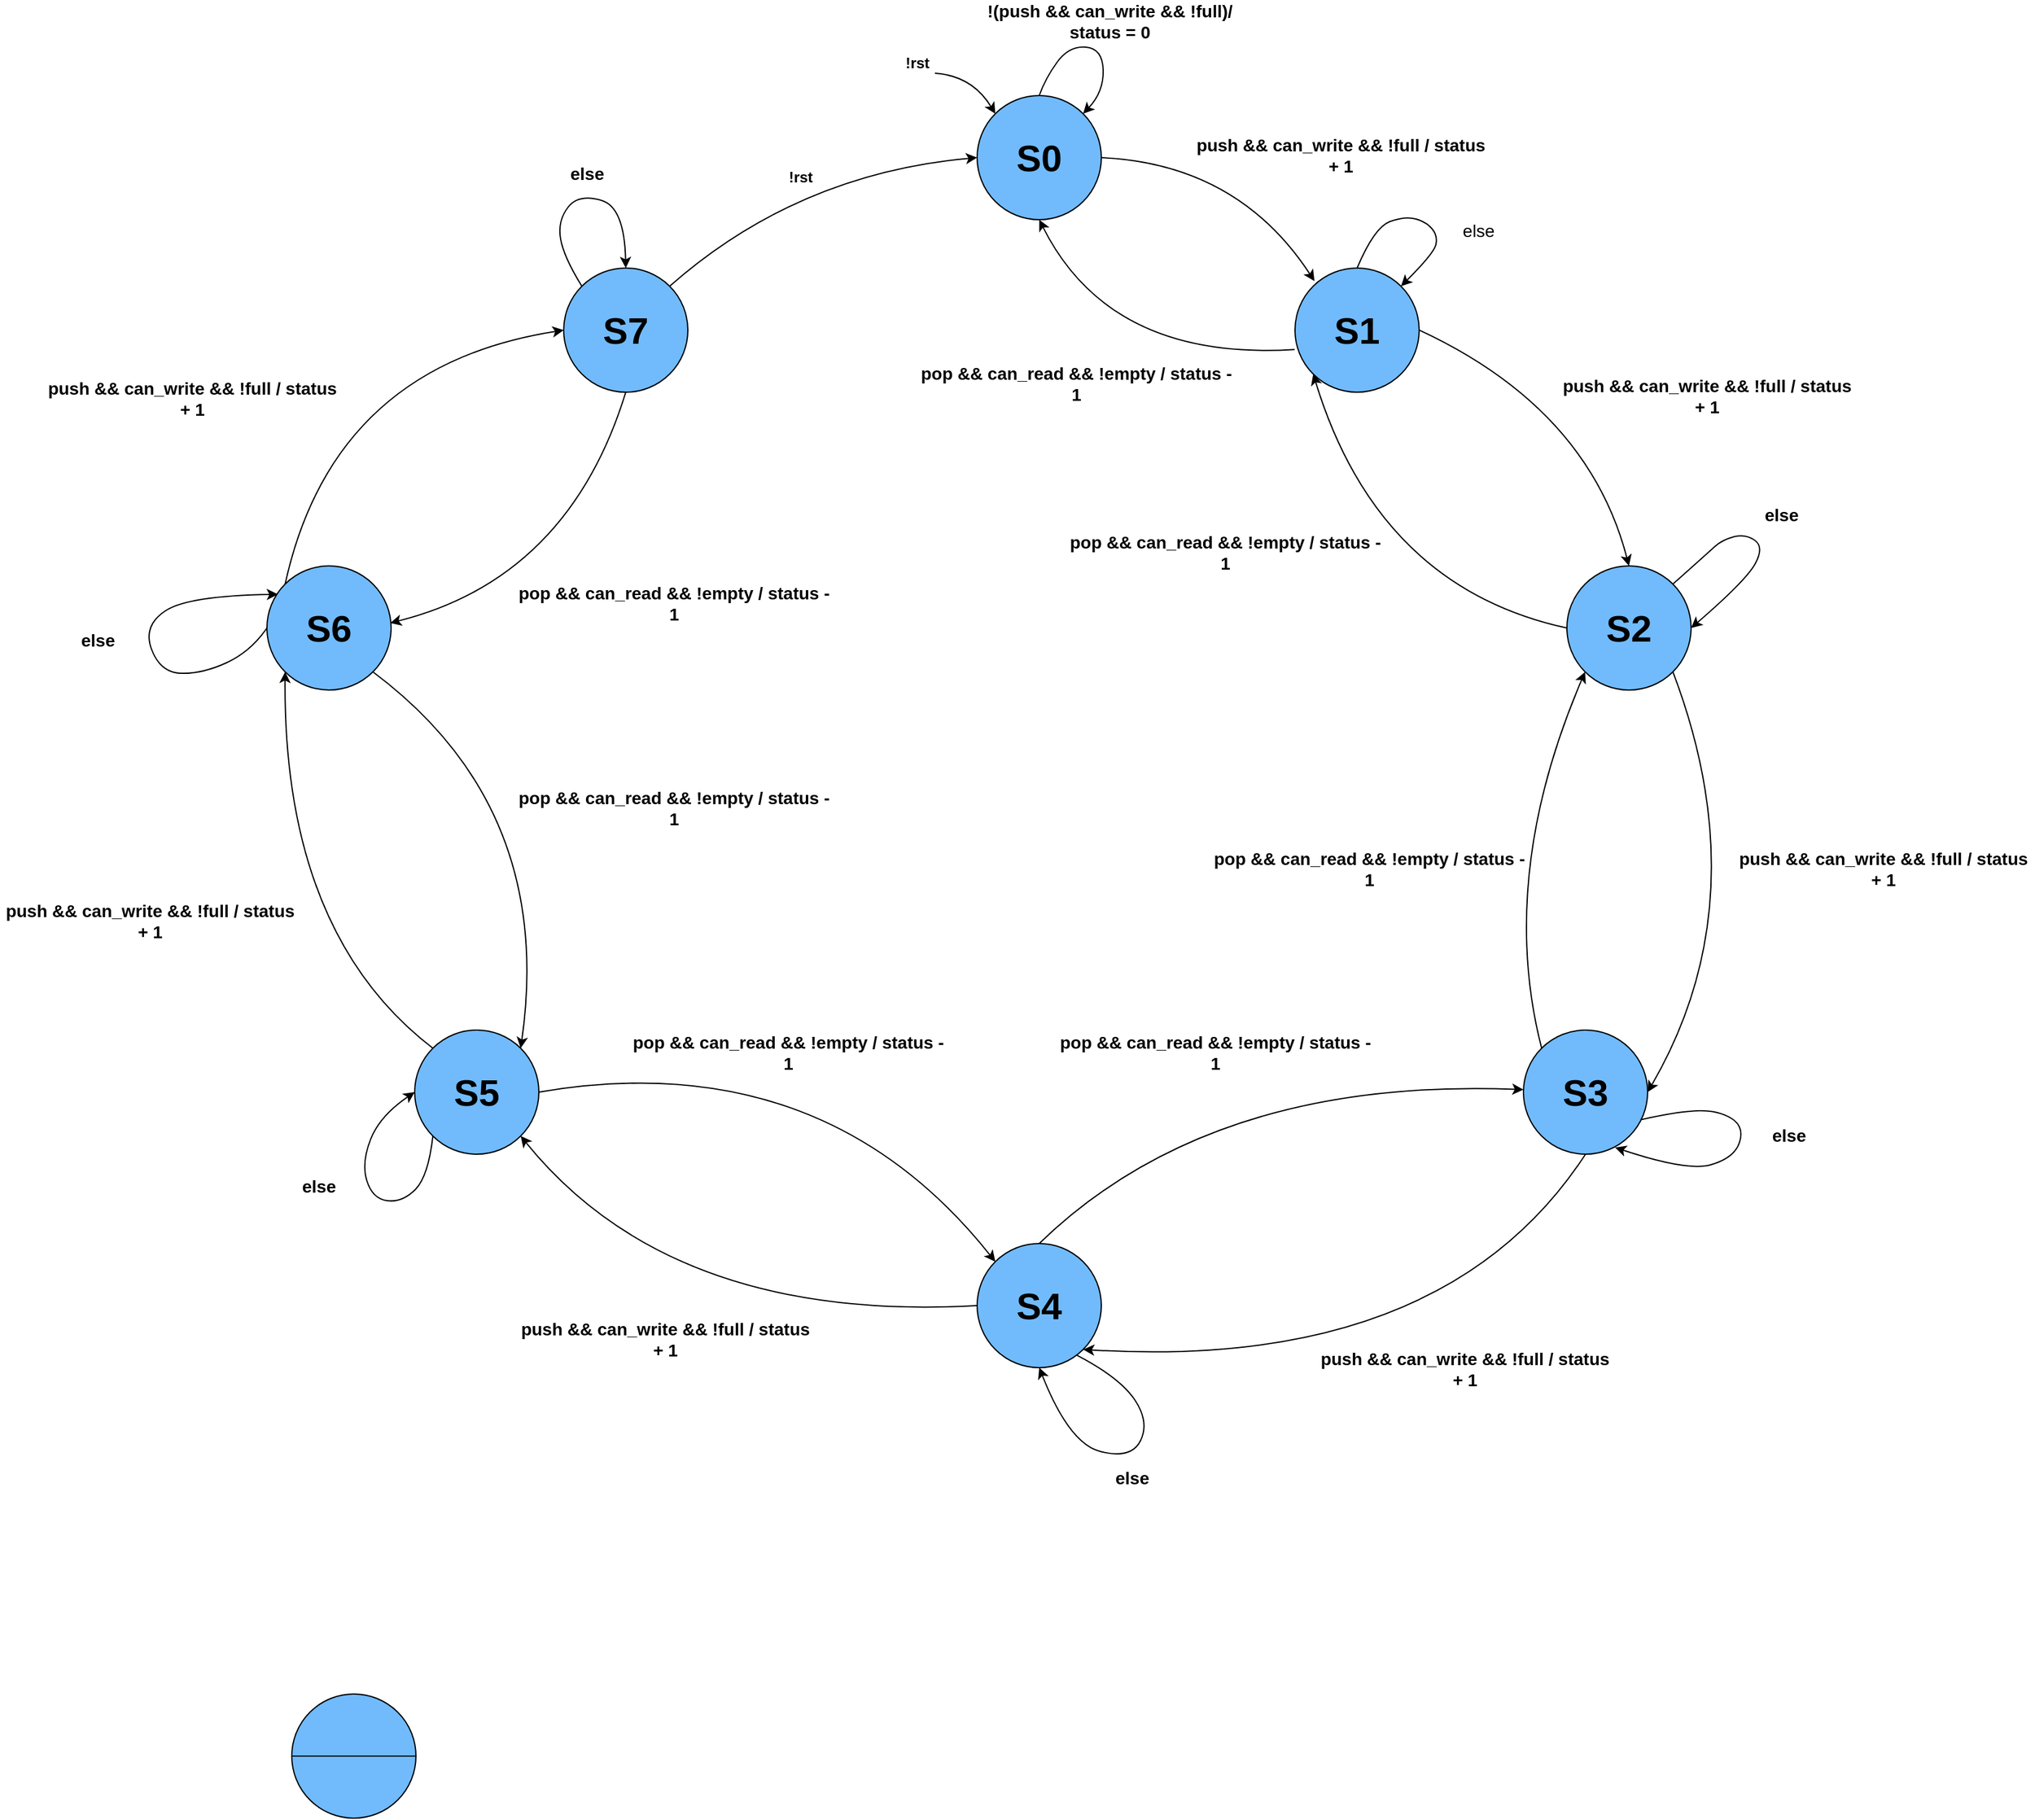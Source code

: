 <mxfile version="24.7.6" pages="2">
  <diagram name="FSM" id="-DQZAYkFqD9qr5STE-qW">
    <mxGraphModel dx="1433" dy="329" grid="0" gridSize="10" guides="0" tooltips="1" connect="1" arrows="1" fold="1" page="1" pageScale="1" pageWidth="850" pageHeight="1100" math="0" shadow="0">
      <root>
        <mxCell id="0" />
        <mxCell id="1" parent="0" />
        <mxCell id="GfJ_Xndaadh-Nx3bhF35-75" value="" style="group" parent="1" vertex="1" connectable="0">
          <mxGeometry x="-457" y="117" width="1638" height="1204" as="geometry" />
        </mxCell>
        <mxCell id="GfJ_Xndaadh-Nx3bhF35-1" value="&lt;font style=&quot;font-size: 30px;&quot;&gt;&lt;b&gt;S0&lt;/b&gt;&lt;/font&gt;" style="ellipse;whiteSpace=wrap;html=1;aspect=fixed;fillColor=#71BBFC;strokeColor=#000000;" parent="GfJ_Xndaadh-Nx3bhF35-75" vertex="1">
          <mxGeometry x="787" y="75" width="100" height="100" as="geometry" />
        </mxCell>
        <mxCell id="GfJ_Xndaadh-Nx3bhF35-4" value="" style="curved=1;endArrow=classic;html=1;rounded=0;entryX=0;entryY=0;entryDx=0;entryDy=0;exitX=1;exitY=1;exitDx=0;exitDy=0;" parent="GfJ_Xndaadh-Nx3bhF35-75" source="GfJ_Xndaadh-Nx3bhF35-7" target="GfJ_Xndaadh-Nx3bhF35-1" edge="1">
          <mxGeometry x="-0.223" y="7" width="50" height="50" relative="1" as="geometry">
            <mxPoint x="734" y="68" as="sourcePoint" />
            <mxPoint x="873" y="171" as="targetPoint" />
            <Array as="points">
              <mxPoint x="783" y="59" />
            </Array>
            <mxPoint as="offset" />
          </mxGeometry>
        </mxCell>
        <mxCell id="GfJ_Xndaadh-Nx3bhF35-7" value="!rst" style="text;html=1;align=center;verticalAlign=middle;whiteSpace=wrap;rounded=0;fontStyle=1" parent="GfJ_Xndaadh-Nx3bhF35-75" vertex="1">
          <mxGeometry x="725" y="41" width="28" height="16" as="geometry" />
        </mxCell>
        <mxCell id="GfJ_Xndaadh-Nx3bhF35-10" value="&lt;h1&gt;&lt;b style=&quot;font-size: 30px;&quot;&gt;S1&lt;/b&gt;&lt;br&gt;&lt;/h1&gt;" style="ellipse;whiteSpace=wrap;html=1;aspect=fixed;fillColor=#71BBFC;strokeColor=#000000;align=center;verticalAlign=middle;fontFamily=Helvetica;fontSize=12;fontColor=default;" parent="GfJ_Xndaadh-Nx3bhF35-75" vertex="1">
          <mxGeometry x="1043" y="214" width="100" height="100" as="geometry" />
        </mxCell>
        <mxCell id="GfJ_Xndaadh-Nx3bhF35-11" value="" style="curved=1;endArrow=classic;html=1;rounded=0;exitX=1;exitY=0.5;exitDx=0;exitDy=0;entryX=0.157;entryY=0.105;entryDx=0;entryDy=0;entryPerimeter=0;" parent="GfJ_Xndaadh-Nx3bhF35-75" source="GfJ_Xndaadh-Nx3bhF35-1" target="GfJ_Xndaadh-Nx3bhF35-10" edge="1">
          <mxGeometry width="50" height="50" relative="1" as="geometry">
            <mxPoint x="1022" y="307" as="sourcePoint" />
            <mxPoint x="1072" y="257" as="targetPoint" />
            <Array as="points">
              <mxPoint x="997" y="130" />
            </Array>
          </mxGeometry>
        </mxCell>
        <mxCell id="GfJ_Xndaadh-Nx3bhF35-12" value="&lt;font style=&quot;font-size: 14px;&quot;&gt;push &amp;amp;&amp;amp; can_write &amp;amp;&amp;amp; !full / status + 1&lt;/font&gt;" style="text;html=1;align=center;verticalAlign=middle;whiteSpace=wrap;rounded=0;fontStyle=1" parent="GfJ_Xndaadh-Nx3bhF35-75" vertex="1">
          <mxGeometry x="959" y="108" width="242" height="30" as="geometry" />
        </mxCell>
        <mxCell id="GfJ_Xndaadh-Nx3bhF35-14" value="&lt;font style=&quot;font-size: 14px;&quot;&gt;!(push &amp;amp;&amp;amp; can_write &amp;amp;&amp;amp; !full)/ status = 0&lt;/font&gt;" style="text;html=1;align=center;verticalAlign=middle;whiteSpace=wrap;rounded=0;fontStyle=1" parent="GfJ_Xndaadh-Nx3bhF35-75" vertex="1">
          <mxGeometry x="788" width="212" height="30" as="geometry" />
        </mxCell>
        <mxCell id="GfJ_Xndaadh-Nx3bhF35-15" value="" style="curved=1;endArrow=classic;html=1;rounded=0;exitX=0.5;exitY=0;exitDx=0;exitDy=0;entryX=1;entryY=0;entryDx=0;entryDy=0;" parent="GfJ_Xndaadh-Nx3bhF35-75" source="GfJ_Xndaadh-Nx3bhF35-1" target="GfJ_Xndaadh-Nx3bhF35-1" edge="1">
          <mxGeometry width="50" height="50" relative="1" as="geometry">
            <mxPoint x="959" y="195" as="sourcePoint" />
            <mxPoint x="1009" y="145" as="targetPoint" />
            <Array as="points">
              <mxPoint x="842" y="61" />
              <mxPoint x="861" y="35" />
              <mxPoint x="888" y="37" />
              <mxPoint x="889" y="72" />
            </Array>
          </mxGeometry>
        </mxCell>
        <mxCell id="GfJ_Xndaadh-Nx3bhF35-16" value="&lt;b style=&quot;font-size: 30px;&quot;&gt;S2&lt;/b&gt;" style="ellipse;whiteSpace=wrap;html=1;aspect=fixed;fillColor=#71BBFC;strokeColor=#000000;" parent="GfJ_Xndaadh-Nx3bhF35-75" vertex="1">
          <mxGeometry x="1262" y="454" width="100" height="100" as="geometry" />
        </mxCell>
        <mxCell id="GfJ_Xndaadh-Nx3bhF35-17" value="&lt;font style=&quot;font-size: 14px;&quot;&gt;push &amp;amp;&amp;amp; can_write &amp;amp;&amp;amp; !full / status + 1&lt;/font&gt;" style="text;html=1;align=center;verticalAlign=middle;whiteSpace=wrap;rounded=0;fontStyle=1" parent="GfJ_Xndaadh-Nx3bhF35-75" vertex="1">
          <mxGeometry x="1254" y="302" width="242" height="30" as="geometry" />
        </mxCell>
        <mxCell id="GfJ_Xndaadh-Nx3bhF35-19" value="" style="curved=1;endArrow=classic;html=1;rounded=0;exitX=1;exitY=0.5;exitDx=0;exitDy=0;entryX=0.5;entryY=0;entryDx=0;entryDy=0;" parent="GfJ_Xndaadh-Nx3bhF35-75" source="GfJ_Xndaadh-Nx3bhF35-10" target="GfJ_Xndaadh-Nx3bhF35-16" edge="1">
          <mxGeometry width="50" height="50" relative="1" as="geometry">
            <mxPoint x="1125" y="360" as="sourcePoint" />
            <mxPoint x="1297" y="459" as="targetPoint" />
            <Array as="points">
              <mxPoint x="1279" y="327" />
            </Array>
          </mxGeometry>
        </mxCell>
        <mxCell id="GfJ_Xndaadh-Nx3bhF35-21" value="" style="curved=1;endArrow=classic;html=1;rounded=0;exitX=0;exitY=0.5;exitDx=0;exitDy=0;entryX=0;entryY=1;entryDx=0;entryDy=0;" parent="GfJ_Xndaadh-Nx3bhF35-75" source="GfJ_Xndaadh-Nx3bhF35-16" target="GfJ_Xndaadh-Nx3bhF35-10" edge="1">
          <mxGeometry width="50" height="50" relative="1" as="geometry">
            <mxPoint x="873" y="388" as="sourcePoint" />
            <mxPoint x="1042" y="578" as="targetPoint" />
            <Array as="points">
              <mxPoint x="1110" y="471" />
            </Array>
          </mxGeometry>
        </mxCell>
        <mxCell id="GfJ_Xndaadh-Nx3bhF35-22" value="&lt;font style=&quot;font-size: 14px;&quot;&gt;pop &amp;amp;&amp;amp; can_read &amp;amp;&amp;amp; !empty / status - 1&lt;/font&gt;" style="text;html=1;align=center;verticalAlign=middle;whiteSpace=wrap;rounded=0;fontStyle=1" parent="GfJ_Xndaadh-Nx3bhF35-75" vertex="1">
          <mxGeometry x="859" y="428" width="256" height="30" as="geometry" />
        </mxCell>
        <mxCell id="GfJ_Xndaadh-Nx3bhF35-23" value="" style="curved=1;endArrow=classic;html=1;rounded=0;exitX=1;exitY=0;exitDx=0;exitDy=0;entryX=1;entryY=0.5;entryDx=0;entryDy=0;" parent="GfJ_Xndaadh-Nx3bhF35-75" source="GfJ_Xndaadh-Nx3bhF35-16" target="GfJ_Xndaadh-Nx3bhF35-16" edge="1">
          <mxGeometry width="50" height="50" relative="1" as="geometry">
            <mxPoint x="1371" y="481" as="sourcePoint" />
            <mxPoint x="1406" y="496" as="targetPoint" />
            <Array as="points">
              <mxPoint x="1375" y="444" />
              <mxPoint x="1387" y="433" />
              <mxPoint x="1406" y="428" />
              <mxPoint x="1421" y="439" />
              <mxPoint x="1406" y="466" />
            </Array>
          </mxGeometry>
        </mxCell>
        <mxCell id="GfJ_Xndaadh-Nx3bhF35-24" value="&lt;font style=&quot;font-size: 14px;&quot;&gt;else&lt;/font&gt;" style="text;html=1;align=center;verticalAlign=middle;whiteSpace=wrap;rounded=0;fontStyle=1" parent="GfJ_Xndaadh-Nx3bhF35-75" vertex="1">
          <mxGeometry x="1407" y="398" width="56" height="30" as="geometry" />
        </mxCell>
        <mxCell id="GfJ_Xndaadh-Nx3bhF35-25" value="&lt;b style=&quot;font-size: 30px;&quot;&gt;S3&lt;/b&gt;" style="ellipse;whiteSpace=wrap;html=1;aspect=fixed;fillColor=#71BBFC;strokeColor=#000000;" parent="GfJ_Xndaadh-Nx3bhF35-75" vertex="1">
          <mxGeometry x="1227" y="828" width="100" height="100" as="geometry" />
        </mxCell>
        <mxCell id="GfJ_Xndaadh-Nx3bhF35-26" value="" style="curved=1;endArrow=classic;html=1;rounded=0;exitX=1;exitY=1;exitDx=0;exitDy=0;entryX=1;entryY=0.5;entryDx=0;entryDy=0;" parent="GfJ_Xndaadh-Nx3bhF35-75" source="GfJ_Xndaadh-Nx3bhF35-16" target="GfJ_Xndaadh-Nx3bhF35-25" edge="1">
          <mxGeometry width="50" height="50" relative="1" as="geometry">
            <mxPoint x="1291" y="630" as="sourcePoint" />
            <mxPoint x="1460" y="820" as="targetPoint" />
            <Array as="points">
              <mxPoint x="1417" y="723" />
            </Array>
          </mxGeometry>
        </mxCell>
        <mxCell id="GfJ_Xndaadh-Nx3bhF35-27" value="&lt;font style=&quot;font-size: 14px;&quot;&gt;push &amp;amp;&amp;amp; can_write &amp;amp;&amp;amp; !full / status + 1&lt;/font&gt;" style="text;html=1;align=center;verticalAlign=middle;whiteSpace=wrap;rounded=0;fontStyle=1" parent="GfJ_Xndaadh-Nx3bhF35-75" vertex="1">
          <mxGeometry x="1396" y="683" width="242" height="30" as="geometry" />
        </mxCell>
        <mxCell id="GfJ_Xndaadh-Nx3bhF35-28" value="" style="curved=1;endArrow=classic;html=1;rounded=0;exitX=0;exitY=0;exitDx=0;exitDy=0;entryX=0;entryY=1;entryDx=0;entryDy=0;" parent="GfJ_Xndaadh-Nx3bhF35-75" source="GfJ_Xndaadh-Nx3bhF35-25" target="GfJ_Xndaadh-Nx3bhF35-16" edge="1">
          <mxGeometry width="50" height="50" relative="1" as="geometry">
            <mxPoint x="1218" y="549" as="sourcePoint" />
            <mxPoint x="1198" y="888" as="targetPoint" />
            <Array as="points">
              <mxPoint x="1206" y="704" />
            </Array>
          </mxGeometry>
        </mxCell>
        <mxCell id="GfJ_Xndaadh-Nx3bhF35-29" value="&lt;span style=&quot;font-size: 14px;&quot;&gt;pop &amp;amp;&amp;amp; can_read &amp;amp;&amp;amp; !empty / status - 1&lt;/span&gt;" style="text;html=1;align=center;verticalAlign=middle;whiteSpace=wrap;rounded=0;fontStyle=1" parent="GfJ_Xndaadh-Nx3bhF35-75" vertex="1">
          <mxGeometry x="974" y="683" width="258" height="30" as="geometry" />
        </mxCell>
        <mxCell id="GfJ_Xndaadh-Nx3bhF35-30" value="" style="curved=1;endArrow=classic;html=1;rounded=0;exitX=0.944;exitY=0.722;exitDx=0;exitDy=0;entryX=0.738;entryY=0.946;entryDx=0;entryDy=0;exitPerimeter=0;entryPerimeter=0;" parent="GfJ_Xndaadh-Nx3bhF35-75" source="GfJ_Xndaadh-Nx3bhF35-25" target="GfJ_Xndaadh-Nx3bhF35-25" edge="1">
          <mxGeometry width="50" height="50" relative="1" as="geometry">
            <mxPoint x="1337" y="929" as="sourcePoint" />
            <mxPoint x="1352" y="964" as="targetPoint" />
            <Array as="points">
              <mxPoint x="1354" y="893" />
              <mxPoint x="1385" y="893" />
              <mxPoint x="1405" y="906" />
              <mxPoint x="1397" y="931" />
              <mxPoint x="1359" y="942" />
            </Array>
          </mxGeometry>
        </mxCell>
        <mxCell id="GfJ_Xndaadh-Nx3bhF35-31" value="&lt;font style=&quot;font-size: 14px;&quot;&gt;else&lt;/font&gt;" style="text;html=1;align=center;verticalAlign=middle;whiteSpace=wrap;rounded=0;fontStyle=1" parent="GfJ_Xndaadh-Nx3bhF35-75" vertex="1">
          <mxGeometry x="1413" y="898" width="56" height="30" as="geometry" />
        </mxCell>
        <mxCell id="GfJ_Xndaadh-Nx3bhF35-32" value="" style="curved=1;endArrow=classic;html=1;rounded=0;exitX=0.5;exitY=0;exitDx=0;exitDy=0;entryX=1;entryY=0;entryDx=0;entryDy=0;" parent="GfJ_Xndaadh-Nx3bhF35-75" source="GfJ_Xndaadh-Nx3bhF35-10" target="GfJ_Xndaadh-Nx3bhF35-10" edge="1">
          <mxGeometry width="50" height="50" relative="1" as="geometry">
            <mxPoint x="1134" y="187" as="sourcePoint" />
            <mxPoint x="1149" y="222" as="targetPoint" />
            <Array as="points">
              <mxPoint x="1107" y="181" />
              <mxPoint x="1132" y="172" />
              <mxPoint x="1149" y="177" />
              <mxPoint x="1158" y="188" />
              <mxPoint x="1155" y="202" />
            </Array>
          </mxGeometry>
        </mxCell>
        <mxCell id="GfJ_Xndaadh-Nx3bhF35-33" value="&lt;font style=&quot;font-size: 14px;&quot;&gt;else&lt;/font&gt;" style="text;html=1;align=center;verticalAlign=middle;whiteSpace=wrap;rounded=0;" parent="GfJ_Xndaadh-Nx3bhF35-75" vertex="1">
          <mxGeometry x="1163" y="169" width="56" height="30" as="geometry" />
        </mxCell>
        <mxCell id="GfJ_Xndaadh-Nx3bhF35-34" value="&lt;b style=&quot;font-size: 30px;&quot;&gt;S4&lt;/b&gt;" style="ellipse;whiteSpace=wrap;html=1;aspect=fixed;fillColor=#71BBFC;strokeColor=#000000;" parent="GfJ_Xndaadh-Nx3bhF35-75" vertex="1">
          <mxGeometry x="787" y="1000" width="100" height="100" as="geometry" />
        </mxCell>
        <mxCell id="GfJ_Xndaadh-Nx3bhF35-35" value="&lt;b style=&quot;font-size: 30px;&quot;&gt;S5&lt;/b&gt;" style="ellipse;whiteSpace=wrap;html=1;aspect=fixed;fillColor=#71BBFC;strokeColor=#000000;" parent="GfJ_Xndaadh-Nx3bhF35-75" vertex="1">
          <mxGeometry x="334" y="828" width="100" height="100" as="geometry" />
        </mxCell>
        <mxCell id="GfJ_Xndaadh-Nx3bhF35-36" value="&lt;b style=&quot;font-size: 30px;&quot;&gt;S6&lt;/b&gt;" style="ellipse;whiteSpace=wrap;html=1;aspect=fixed;fillColor=#71BBFC;strokeColor=#000000;" parent="GfJ_Xndaadh-Nx3bhF35-75" vertex="1">
          <mxGeometry x="215" y="454" width="100" height="100" as="geometry" />
        </mxCell>
        <mxCell id="GfJ_Xndaadh-Nx3bhF35-37" value="&lt;b style=&quot;font-size: 30px;&quot;&gt;S7&lt;/b&gt;" style="ellipse;whiteSpace=wrap;html=1;aspect=fixed;fillColor=#71BBFC;strokeColor=#000000;" parent="GfJ_Xndaadh-Nx3bhF35-75" vertex="1">
          <mxGeometry x="454" y="214" width="100" height="100" as="geometry" />
        </mxCell>
        <mxCell id="GfJ_Xndaadh-Nx3bhF35-39" value="" style="curved=1;endArrow=classic;html=1;rounded=0;exitX=-0.003;exitY=0.656;exitDx=0;exitDy=0;entryX=0.5;entryY=1;entryDx=0;entryDy=0;exitPerimeter=0;" parent="GfJ_Xndaadh-Nx3bhF35-75" source="GfJ_Xndaadh-Nx3bhF35-10" target="GfJ_Xndaadh-Nx3bhF35-1" edge="1">
          <mxGeometry width="50" height="50" relative="1" as="geometry">
            <mxPoint x="1004" y="418" as="sourcePoint" />
            <mxPoint x="800" y="213" as="targetPoint" />
            <Array as="points">
              <mxPoint x="894" y="289" />
            </Array>
          </mxGeometry>
        </mxCell>
        <mxCell id="GfJ_Xndaadh-Nx3bhF35-40" value="&lt;font style=&quot;font-size: 14px;&quot;&gt;pop &amp;amp;&amp;amp; can_read &amp;amp;&amp;amp; !empty / status - 1&lt;/font&gt;" style="text;html=1;align=center;verticalAlign=middle;whiteSpace=wrap;rounded=0;fontStyle=1" parent="GfJ_Xndaadh-Nx3bhF35-75" vertex="1">
          <mxGeometry x="739" y="292" width="256" height="30" as="geometry" />
        </mxCell>
        <mxCell id="GfJ_Xndaadh-Nx3bhF35-41" value="" style="curved=1;endArrow=classic;html=1;rounded=0;exitX=0.802;exitY=0.899;exitDx=0;exitDy=0;entryX=0.5;entryY=1;entryDx=0;entryDy=0;exitPerimeter=0;" parent="GfJ_Xndaadh-Nx3bhF35-75" source="GfJ_Xndaadh-Nx3bhF35-34" target="GfJ_Xndaadh-Nx3bhF35-34" edge="1">
          <mxGeometry width="50" height="50" relative="1" as="geometry">
            <mxPoint x="845" y="1137" as="sourcePoint" />
            <mxPoint x="825" y="1160" as="targetPoint" />
            <Array as="points">
              <mxPoint x="902" y="1108" />
              <mxPoint x="926" y="1144" />
              <mxPoint x="911" y="1174" />
              <mxPoint x="861" y="1161" />
            </Array>
          </mxGeometry>
        </mxCell>
        <mxCell id="GfJ_Xndaadh-Nx3bhF35-42" value="&lt;font style=&quot;font-size: 14px;&quot;&gt;else&lt;/font&gt;" style="text;html=1;align=center;verticalAlign=middle;whiteSpace=wrap;rounded=0;fontStyle=1" parent="GfJ_Xndaadh-Nx3bhF35-75" vertex="1">
          <mxGeometry x="884" y="1174" width="56" height="30" as="geometry" />
        </mxCell>
        <mxCell id="GfJ_Xndaadh-Nx3bhF35-43" value="" style="curved=1;endArrow=classic;html=1;rounded=0;exitX=0.5;exitY=1;exitDx=0;exitDy=0;entryX=1;entryY=1;entryDx=0;entryDy=0;" parent="GfJ_Xndaadh-Nx3bhF35-75" source="GfJ_Xndaadh-Nx3bhF35-25" target="GfJ_Xndaadh-Nx3bhF35-34" edge="1">
          <mxGeometry width="50" height="50" relative="1" as="geometry">
            <mxPoint x="1016" y="863" as="sourcePoint" />
            <mxPoint x="996" y="1202" as="targetPoint" />
            <Array as="points">
              <mxPoint x="1163" y="1103" />
            </Array>
          </mxGeometry>
        </mxCell>
        <mxCell id="GfJ_Xndaadh-Nx3bhF35-44" value="&lt;font style=&quot;font-size: 14px;&quot;&gt;push &amp;amp;&amp;amp; can_write &amp;amp;&amp;amp; !full / status + 1&lt;/font&gt;" style="text;html=1;align=center;verticalAlign=middle;whiteSpace=wrap;rounded=0;fontStyle=1" parent="GfJ_Xndaadh-Nx3bhF35-75" vertex="1">
          <mxGeometry x="1059" y="1086" width="242" height="30" as="geometry" />
        </mxCell>
        <mxCell id="GfJ_Xndaadh-Nx3bhF35-45" value="" style="curved=1;endArrow=classic;html=1;rounded=0;exitX=0.5;exitY=0;exitDx=0;exitDy=0;" parent="GfJ_Xndaadh-Nx3bhF35-75" source="GfJ_Xndaadh-Nx3bhF35-34" target="GfJ_Xndaadh-Nx3bhF35-25" edge="1">
          <mxGeometry width="50" height="50" relative="1" as="geometry">
            <mxPoint x="1094" y="748" as="sourcePoint" />
            <mxPoint x="689" y="905" as="targetPoint" />
            <Array as="points">
              <mxPoint x="975" y="866" />
            </Array>
          </mxGeometry>
        </mxCell>
        <mxCell id="GfJ_Xndaadh-Nx3bhF35-46" value="&lt;span style=&quot;font-size: 14px;&quot;&gt;pop &amp;amp;&amp;amp; can_read &amp;amp;&amp;amp; !empty / status - 1&lt;/span&gt;" style="text;html=1;align=center;verticalAlign=middle;whiteSpace=wrap;rounded=0;fontStyle=1" parent="GfJ_Xndaadh-Nx3bhF35-75" vertex="1">
          <mxGeometry x="850" y="831" width="258" height="30" as="geometry" />
        </mxCell>
        <mxCell id="GfJ_Xndaadh-Nx3bhF35-47" value="" style="curved=1;endArrow=classic;html=1;rounded=0;exitX=0;exitY=1;exitDx=0;exitDy=0;entryX=0;entryY=0.5;entryDx=0;entryDy=0;" parent="GfJ_Xndaadh-Nx3bhF35-75" source="GfJ_Xndaadh-Nx3bhF35-35" target="GfJ_Xndaadh-Nx3bhF35-35" edge="1">
          <mxGeometry width="50" height="50" relative="1" as="geometry">
            <mxPoint x="321" y="913" as="sourcePoint" />
            <mxPoint x="291" y="923" as="targetPoint" />
            <Array as="points">
              <mxPoint x="345" y="946" />
              <mxPoint x="324" y="967" />
              <mxPoint x="300" y="964" />
              <mxPoint x="291" y="935" />
              <mxPoint x="306" y="897" />
            </Array>
          </mxGeometry>
        </mxCell>
        <mxCell id="GfJ_Xndaadh-Nx3bhF35-48" value="&lt;font style=&quot;font-size: 14px;&quot;&gt;else&lt;/font&gt;" style="text;html=1;align=center;verticalAlign=middle;whiteSpace=wrap;rounded=0;fontStyle=1" parent="GfJ_Xndaadh-Nx3bhF35-75" vertex="1">
          <mxGeometry x="229" y="939" width="56" height="30" as="geometry" />
        </mxCell>
        <mxCell id="GfJ_Xndaadh-Nx3bhF35-49" value="" style="curved=1;endArrow=classic;html=1;rounded=0;exitX=1;exitY=0.5;exitDx=0;exitDy=0;entryX=0;entryY=0;entryDx=0;entryDy=0;" parent="GfJ_Xndaadh-Nx3bhF35-75" source="GfJ_Xndaadh-Nx3bhF35-35" target="GfJ_Xndaadh-Nx3bhF35-34" edge="1">
          <mxGeometry width="50" height="50" relative="1" as="geometry">
            <mxPoint x="443" y="993" as="sourcePoint" />
            <mxPoint x="833" y="869" as="targetPoint" />
            <Array as="points">
              <mxPoint x="662" y="839" />
            </Array>
          </mxGeometry>
        </mxCell>
        <mxCell id="GfJ_Xndaadh-Nx3bhF35-52" value="&lt;span style=&quot;font-size: 14px;&quot;&gt;pop &amp;amp;&amp;amp; can_read &amp;amp;&amp;amp; !empty / status - 1&lt;/span&gt;" style="text;html=1;align=center;verticalAlign=middle;whiteSpace=wrap;rounded=0;fontStyle=1" parent="GfJ_Xndaadh-Nx3bhF35-75" vertex="1">
          <mxGeometry x="506" y="831" width="258" height="30" as="geometry" />
        </mxCell>
        <mxCell id="GfJ_Xndaadh-Nx3bhF35-53" value="" style="curved=1;endArrow=classic;html=1;rounded=0;exitX=0;exitY=0.5;exitDx=0;exitDy=0;entryX=1;entryY=1;entryDx=0;entryDy=0;" parent="GfJ_Xndaadh-Nx3bhF35-75" source="GfJ_Xndaadh-Nx3bhF35-34" target="GfJ_Xndaadh-Nx3bhF35-35" edge="1">
          <mxGeometry width="50" height="50" relative="1" as="geometry">
            <mxPoint x="385" y="1010" as="sourcePoint" />
            <mxPoint x="753" y="1147" as="targetPoint" />
            <Array as="points">
              <mxPoint x="541" y="1064" />
            </Array>
          </mxGeometry>
        </mxCell>
        <mxCell id="GfJ_Xndaadh-Nx3bhF35-54" value="&lt;font style=&quot;font-size: 14px;&quot;&gt;push &amp;amp;&amp;amp; can_write &amp;amp;&amp;amp; !full / status + 1&lt;/font&gt;" style="text;html=1;align=center;verticalAlign=middle;whiteSpace=wrap;rounded=0;fontStyle=1" parent="GfJ_Xndaadh-Nx3bhF35-75" vertex="1">
          <mxGeometry x="415" y="1062" width="242" height="30" as="geometry" />
        </mxCell>
        <mxCell id="GfJ_Xndaadh-Nx3bhF35-56" value="" style="curved=1;endArrow=classic;html=1;rounded=0;exitX=0;exitY=0;exitDx=0;exitDy=0;entryX=0;entryY=1;entryDx=0;entryDy=0;" parent="GfJ_Xndaadh-Nx3bhF35-75" source="GfJ_Xndaadh-Nx3bhF35-35" target="GfJ_Xndaadh-Nx3bhF35-36" edge="1">
          <mxGeometry width="50" height="50" relative="1" as="geometry">
            <mxPoint x="521" y="764" as="sourcePoint" />
            <mxPoint x="153" y="627" as="targetPoint" />
            <Array as="points">
              <mxPoint x="228" y="750" />
            </Array>
          </mxGeometry>
        </mxCell>
        <mxCell id="GfJ_Xndaadh-Nx3bhF35-57" value="" style="curved=1;endArrow=classic;html=1;rounded=0;exitX=1;exitY=1;exitDx=0;exitDy=0;entryX=1;entryY=0;entryDx=0;entryDy=0;" parent="GfJ_Xndaadh-Nx3bhF35-75" source="GfJ_Xndaadh-Nx3bhF35-36" target="GfJ_Xndaadh-Nx3bhF35-35" edge="1">
          <mxGeometry width="50" height="50" relative="1" as="geometry">
            <mxPoint x="326" y="583" as="sourcePoint" />
            <mxPoint x="420" y="827" as="targetPoint" />
            <Array as="points">
              <mxPoint x="447" y="649" />
            </Array>
          </mxGeometry>
        </mxCell>
        <mxCell id="GfJ_Xndaadh-Nx3bhF35-58" value="&lt;span style=&quot;font-size: 14px;&quot;&gt;pop &amp;amp;&amp;amp; can_read &amp;amp;&amp;amp; !empty / status - 1&lt;/span&gt;" style="text;html=1;align=center;verticalAlign=middle;whiteSpace=wrap;rounded=0;fontStyle=1" parent="GfJ_Xndaadh-Nx3bhF35-75" vertex="1">
          <mxGeometry x="414" y="634" width="258" height="30" as="geometry" />
        </mxCell>
        <mxCell id="GfJ_Xndaadh-Nx3bhF35-59" value="&lt;font style=&quot;font-size: 14px;&quot;&gt;push &amp;amp;&amp;amp; can_write &amp;amp;&amp;amp; !full / status + 1&lt;/font&gt;" style="text;html=1;align=center;verticalAlign=middle;whiteSpace=wrap;rounded=0;fontStyle=1" parent="GfJ_Xndaadh-Nx3bhF35-75" vertex="1">
          <mxGeometry y="725" width="242" height="30" as="geometry" />
        </mxCell>
        <mxCell id="GfJ_Xndaadh-Nx3bhF35-60" value="" style="curved=1;endArrow=classic;html=1;rounded=0;exitX=0;exitY=0;exitDx=0;exitDy=0;entryX=0;entryY=0.5;entryDx=0;entryDy=0;" parent="GfJ_Xndaadh-Nx3bhF35-75" source="GfJ_Xndaadh-Nx3bhF35-36" target="GfJ_Xndaadh-Nx3bhF35-37" edge="1">
          <mxGeometry width="50" height="50" relative="1" as="geometry">
            <mxPoint x="223" y="545" as="sourcePoint" />
            <mxPoint x="104" y="241" as="targetPoint" />
            <Array as="points">
              <mxPoint x="268" y="293" />
            </Array>
          </mxGeometry>
        </mxCell>
        <mxCell id="GfJ_Xndaadh-Nx3bhF35-61" value="&lt;font style=&quot;font-size: 14px;&quot;&gt;push &amp;amp;&amp;amp; can_write &amp;amp;&amp;amp; !full / status + 1&lt;/font&gt;" style="text;html=1;align=center;verticalAlign=middle;whiteSpace=wrap;rounded=0;fontStyle=1" parent="GfJ_Xndaadh-Nx3bhF35-75" vertex="1">
          <mxGeometry x="34" y="304" width="242" height="30" as="geometry" />
        </mxCell>
        <mxCell id="GfJ_Xndaadh-Nx3bhF35-62" value="" style="curved=1;endArrow=classic;html=1;rounded=0;exitX=0.5;exitY=1;exitDx=0;exitDy=0;entryX=0.993;entryY=0.46;entryDx=0;entryDy=0;entryPerimeter=0;" parent="GfJ_Xndaadh-Nx3bhF35-75" source="GfJ_Xndaadh-Nx3bhF35-37" target="GfJ_Xndaadh-Nx3bhF35-36" edge="1">
          <mxGeometry width="50" height="50" relative="1" as="geometry">
            <mxPoint x="410" y="314" as="sourcePoint" />
            <mxPoint x="529" y="618" as="targetPoint" />
            <Array as="points">
              <mxPoint x="458" y="464" />
            </Array>
          </mxGeometry>
        </mxCell>
        <mxCell id="GfJ_Xndaadh-Nx3bhF35-63" value="&lt;span style=&quot;font-size: 14px;&quot;&gt;pop &amp;amp;&amp;amp; can_read &amp;amp;&amp;amp; !empty / status - 1&lt;/span&gt;" style="text;html=1;align=center;verticalAlign=middle;whiteSpace=wrap;rounded=0;fontStyle=1" parent="GfJ_Xndaadh-Nx3bhF35-75" vertex="1">
          <mxGeometry x="414" y="469" width="258" height="30" as="geometry" />
        </mxCell>
        <mxCell id="GfJ_Xndaadh-Nx3bhF35-64" value="" style="curved=1;endArrow=classic;html=1;rounded=0;exitX=0;exitY=0.5;exitDx=0;exitDy=0;entryX=0.089;entryY=0.229;entryDx=0;entryDy=0;entryPerimeter=0;" parent="GfJ_Xndaadh-Nx3bhF35-75" source="GfJ_Xndaadh-Nx3bhF35-36" target="GfJ_Xndaadh-Nx3bhF35-36" edge="1">
          <mxGeometry width="50" height="50" relative="1" as="geometry">
            <mxPoint x="177" y="500" as="sourcePoint" />
            <mxPoint x="162" y="465" as="targetPoint" />
            <Array as="points">
              <mxPoint x="202" y="523" />
              <mxPoint x="163" y="541" />
              <mxPoint x="129" y="540" />
              <mxPoint x="115" y="502" />
              <mxPoint x="152" y="478" />
            </Array>
          </mxGeometry>
        </mxCell>
        <mxCell id="GfJ_Xndaadh-Nx3bhF35-65" value="&lt;font style=&quot;font-size: 14px;&quot;&gt;else&lt;/font&gt;" style="text;html=1;align=center;verticalAlign=middle;whiteSpace=wrap;rounded=0;fontStyle=1" parent="GfJ_Xndaadh-Nx3bhF35-75" vertex="1">
          <mxGeometry x="51" y="499" width="56" height="30" as="geometry" />
        </mxCell>
        <mxCell id="GfJ_Xndaadh-Nx3bhF35-66" value="&lt;font style=&quot;font-size: 14px;&quot;&gt;else&lt;/font&gt;" style="text;html=1;align=center;verticalAlign=middle;whiteSpace=wrap;rounded=0;fontStyle=1" parent="GfJ_Xndaadh-Nx3bhF35-75" vertex="1">
          <mxGeometry x="445" y="123" width="56" height="30" as="geometry" />
        </mxCell>
        <mxCell id="GfJ_Xndaadh-Nx3bhF35-68" value="" style="curved=1;endArrow=classic;html=1;rounded=0;exitX=0;exitY=0;exitDx=0;exitDy=0;entryX=0.5;entryY=0;entryDx=0;entryDy=0;" parent="GfJ_Xndaadh-Nx3bhF35-75" source="GfJ_Xndaadh-Nx3bhF35-37" target="GfJ_Xndaadh-Nx3bhF35-37" edge="1">
          <mxGeometry width="50" height="50" relative="1" as="geometry">
            <mxPoint x="572" y="180.1" as="sourcePoint" />
            <mxPoint x="581" y="153.1" as="targetPoint" />
            <Array as="points">
              <mxPoint x="454" y="205" />
              <mxPoint x="449" y="176" />
              <mxPoint x="466" y="154" />
              <mxPoint x="503" y="165" />
            </Array>
          </mxGeometry>
        </mxCell>
        <mxCell id="GfJ_Xndaadh-Nx3bhF35-69" value="" style="curved=1;endArrow=classic;html=1;rounded=0;exitX=1;exitY=0;exitDx=0;exitDy=0;entryX=0;entryY=0.5;entryDx=0;entryDy=0;" parent="GfJ_Xndaadh-Nx3bhF35-75" source="GfJ_Xndaadh-Nx3bhF35-37" target="GfJ_Xndaadh-Nx3bhF35-1" edge="1">
          <mxGeometry width="50" height="50" relative="1" as="geometry">
            <mxPoint x="530" y="360" as="sourcePoint" />
            <mxPoint x="754" y="155" as="targetPoint" />
            <Array as="points">
              <mxPoint x="642" y="138" />
            </Array>
          </mxGeometry>
        </mxCell>
        <mxCell id="GfJ_Xndaadh-Nx3bhF35-70" value="!rst" style="text;html=1;align=center;verticalAlign=middle;whiteSpace=wrap;rounded=0;fontStyle=1" parent="GfJ_Xndaadh-Nx3bhF35-75" vertex="1">
          <mxGeometry x="631" y="133" width="28" height="16" as="geometry" />
        </mxCell>
        <mxCell id="xU0JYq9nIhW6_5jBA3xX-34" value="" style="ellipse;whiteSpace=wrap;html=1;aspect=fixed;fillColor=#71BBFC;strokeColor=#000000;" vertex="1" parent="1">
          <mxGeometry x="-222" y="1480" width="100" height="100" as="geometry" />
        </mxCell>
        <mxCell id="xU0JYq9nIhW6_5jBA3xX-35" value="" style="endArrow=none;html=1;rounded=0;entryX=1;entryY=0.5;entryDx=0;entryDy=0;exitX=0;exitY=0.5;exitDx=0;exitDy=0;" edge="1" parent="1" source="xU0JYq9nIhW6_5jBA3xX-34" target="xU0JYq9nIhW6_5jBA3xX-34">
          <mxGeometry width="50" height="50" relative="1" as="geometry">
            <mxPoint x="-179" y="1587" as="sourcePoint" />
            <mxPoint x="-129" y="1537" as="targetPoint" />
          </mxGeometry>
        </mxCell>
      </root>
    </mxGraphModel>
  </diagram>
  <diagram id="FMfu39Ae00vMmc00N9Xh" name="Schematic Diagram">
    <mxGraphModel dx="4837" dy="2247" grid="0" gridSize="10" guides="1" tooltips="1" connect="1" arrows="1" fold="1" page="1" pageScale="1" pageWidth="850" pageHeight="1100" math="0" shadow="0">
      <root>
        <mxCell id="0" />
        <mxCell id="1" parent="0" />
        <mxCell id="pA1Pw6xShnK9xUTAIATL-5" value="" style="group" vertex="1" connectable="0" parent="1">
          <mxGeometry x="80" y="59" width="249" height="114" as="geometry" />
        </mxCell>
        <mxCell id="-ACHOMhiO5MB73_FvKfa-2" value="8-&lt;span style=&quot;background-color: initial;&quot;&gt;Deep FIFO&lt;/span&gt;" style="rounded=0;whiteSpace=wrap;html=1;fillColor=#fff2cc;strokeColor=#000000;" parent="pA1Pw6xShnK9xUTAIATL-5" vertex="1">
          <mxGeometry x="100" width="64" height="114" as="geometry" />
        </mxCell>
        <mxCell id="-ACHOMhiO5MB73_FvKfa-4" value="" style="endArrow=classic;html=1;rounded=0;entryX=0;entryY=0.097;entryDx=0;entryDy=0;entryPerimeter=0;strokeWidth=1;endSize=1;" parent="pA1Pw6xShnK9xUTAIATL-5" edge="1">
          <mxGeometry width="50" height="50" relative="1" as="geometry">
            <mxPoint x="64" y="104.99" as="sourcePoint" />
            <mxPoint x="96" y="105.01" as="targetPoint" />
          </mxGeometry>
        </mxCell>
        <mxCell id="-ACHOMhiO5MB73_FvKfa-5" value="" style="endArrow=classic;html=1;rounded=0;entryX=0;entryY=0.097;entryDx=0;entryDy=0;entryPerimeter=0;strokeWidth=1;endSize=1;" parent="pA1Pw6xShnK9xUTAIATL-5" edge="1">
          <mxGeometry width="50" height="50" relative="1" as="geometry">
            <mxPoint x="68" y="93" as="sourcePoint" />
            <mxPoint x="100" y="93.02" as="targetPoint" />
          </mxGeometry>
        </mxCell>
        <mxCell id="-ACHOMhiO5MB73_FvKfa-6" value="" style="ellipse;whiteSpace=wrap;html=1;aspect=fixed;rounded=0;strokeColor=#000000;align=center;verticalAlign=middle;fontFamily=Helvetica;fontSize=12;fontColor=default;fillColor=#fff2cc;strokeWidth=0.3;" parent="pA1Pw6xShnK9xUTAIATL-5" vertex="1">
          <mxGeometry x="96" y="103" width="4" height="4" as="geometry" />
        </mxCell>
        <mxCell id="-ACHOMhiO5MB73_FvKfa-7" value="&lt;font style=&quot;font-size: 8px;&quot;&gt;rst&lt;/font&gt;" style="text;html=1;align=center;verticalAlign=middle;whiteSpace=wrap;rounded=0;" parent="pA1Pw6xShnK9xUTAIATL-5" vertex="1">
          <mxGeometry x="45" y="102.62" width="20" height="4.38" as="geometry" />
        </mxCell>
        <mxCell id="-ACHOMhiO5MB73_FvKfa-8" value="&lt;font style=&quot;font-size: 8px;&quot;&gt;clk&lt;/font&gt;" style="text;html=1;align=center;verticalAlign=middle;whiteSpace=wrap;rounded=0;" parent="pA1Pw6xShnK9xUTAIATL-5" vertex="1">
          <mxGeometry x="42" y="89" width="32" height="6" as="geometry" />
        </mxCell>
        <mxCell id="-ACHOMhiO5MB73_FvKfa-13" value="" style="endArrow=classic;html=1;rounded=0;entryX=0;entryY=0.097;entryDx=0;entryDy=0;entryPerimeter=0;strokeWidth=1;endSize=1;" parent="pA1Pw6xShnK9xUTAIATL-5" edge="1">
          <mxGeometry width="50" height="50" relative="1" as="geometry">
            <mxPoint x="41" y="11" as="sourcePoint" />
            <mxPoint x="100" y="11.02" as="targetPoint" />
          </mxGeometry>
        </mxCell>
        <mxCell id="-ACHOMhiO5MB73_FvKfa-14" value="" style="endArrow=classic;html=1;rounded=0;entryX=0;entryY=0.097;entryDx=0;entryDy=0;entryPerimeter=0;strokeWidth=1;endSize=1;" parent="pA1Pw6xShnK9xUTAIATL-5" edge="1">
          <mxGeometry width="50" height="50" relative="1" as="geometry">
            <mxPoint x="66" y="38" as="sourcePoint" />
            <mxPoint x="100" y="38.02" as="targetPoint" />
          </mxGeometry>
        </mxCell>
        <mxCell id="-ACHOMhiO5MB73_FvKfa-15" value="" style="endArrow=classic;html=1;rounded=0;entryX=0;entryY=0.097;entryDx=0;entryDy=0;entryPerimeter=0;strokeWidth=1;endSize=1;" parent="pA1Pw6xShnK9xUTAIATL-5" edge="1">
          <mxGeometry width="50" height="50" relative="1" as="geometry">
            <mxPoint x="66" y="51" as="sourcePoint" />
            <mxPoint x="100" y="51.02" as="targetPoint" />
          </mxGeometry>
        </mxCell>
        <mxCell id="-ACHOMhiO5MB73_FvKfa-16" value="&lt;font style=&quot;font-size: 6px;&quot;&gt;push&lt;/font&gt;" style="text;html=1;align=center;verticalAlign=middle;whiteSpace=wrap;rounded=0;fontSize=6;" parent="pA1Pw6xShnK9xUTAIATL-5" vertex="1">
          <mxGeometry x="38" y="35" width="28" height="6" as="geometry" />
        </mxCell>
        <mxCell id="-ACHOMhiO5MB73_FvKfa-17" value="&lt;font style=&quot;font-size: 6px;&quot;&gt;pop&lt;/font&gt;" style="text;html=1;align=center;verticalAlign=middle;whiteSpace=wrap;rounded=0;fontSize=6;" parent="pA1Pw6xShnK9xUTAIATL-5" vertex="1">
          <mxGeometry x="39" y="48" width="28" height="6" as="geometry" />
        </mxCell>
        <mxCell id="-ACHOMhiO5MB73_FvKfa-18" value="&lt;font style=&quot;font-size: 6px;&quot;&gt;[7:0] data_in&lt;/font&gt;" style="text;html=1;align=center;verticalAlign=middle;whiteSpace=wrap;rounded=0;fontSize=6;" parent="pA1Pw6xShnK9xUTAIATL-5" vertex="1">
          <mxGeometry y="8" width="40" height="6" as="geometry" />
        </mxCell>
        <mxCell id="-ACHOMhiO5MB73_FvKfa-19" value="" style="endArrow=classic;html=1;rounded=0;strokeWidth=1;endSize=1;" parent="pA1Pw6xShnK9xUTAIATL-5" edge="1">
          <mxGeometry width="50" height="50" relative="1" as="geometry">
            <mxPoint x="164" y="11" as="sourcePoint" />
            <mxPoint x="206" y="11" as="targetPoint" />
          </mxGeometry>
        </mxCell>
        <mxCell id="-ACHOMhiO5MB73_FvKfa-20" value="&lt;font style=&quot;font-size: 6px;&quot;&gt;[7:0] data_out&lt;/font&gt;" style="text;html=1;align=center;verticalAlign=middle;whiteSpace=wrap;rounded=0;fontSize=6;" parent="pA1Pw6xShnK9xUTAIATL-5" vertex="1">
          <mxGeometry x="209" y="8" width="40" height="6" as="geometry" />
        </mxCell>
        <mxCell id="-ACHOMhiO5MB73_FvKfa-21" value="" style="endArrow=classic;html=1;rounded=0;entryX=0;entryY=0.097;entryDx=0;entryDy=0;entryPerimeter=0;strokeWidth=1;endSize=1;" parent="pA1Pw6xShnK9xUTAIATL-5" edge="1">
          <mxGeometry width="50" height="50" relative="1" as="geometry">
            <mxPoint x="164" y="48" as="sourcePoint" />
            <mxPoint x="198" y="48.02" as="targetPoint" />
          </mxGeometry>
        </mxCell>
        <mxCell id="-ACHOMhiO5MB73_FvKfa-22" value="" style="endArrow=classic;html=1;rounded=0;entryX=0;entryY=0.097;entryDx=0;entryDy=0;entryPerimeter=0;strokeWidth=1;endSize=1;" parent="pA1Pw6xShnK9xUTAIATL-5" edge="1">
          <mxGeometry width="50" height="50" relative="1" as="geometry">
            <mxPoint x="164" y="61" as="sourcePoint" />
            <mxPoint x="198" y="61.02" as="targetPoint" />
          </mxGeometry>
        </mxCell>
        <mxCell id="-ACHOMhiO5MB73_FvKfa-23" value="&lt;font style=&quot;font-size: 6px;&quot;&gt;full&lt;/font&gt;" style="text;html=1;align=center;verticalAlign=middle;whiteSpace=wrap;rounded=0;fontSize=6;" parent="pA1Pw6xShnK9xUTAIATL-5" vertex="1">
          <mxGeometry x="199" y="45" width="28" height="6" as="geometry" />
        </mxCell>
        <mxCell id="-ACHOMhiO5MB73_FvKfa-24" value="&lt;font style=&quot;font-size: 6px;&quot;&gt;empty&lt;/font&gt;" style="text;html=1;align=center;verticalAlign=middle;whiteSpace=wrap;rounded=0;fontSize=6;" parent="pA1Pw6xShnK9xUTAIATL-5" vertex="1">
          <mxGeometry x="199" y="58" width="28" height="6" as="geometry" />
        </mxCell>
        <mxCell id="pA1Pw6xShnK9xUTAIATL-1" value="&lt;font style=&quot;font-size: 6px;&quot;&gt;overflow&lt;/font&gt;" style="text;html=1;align=center;verticalAlign=middle;whiteSpace=wrap;rounded=0;fontSize=6;" vertex="1" parent="pA1Pw6xShnK9xUTAIATL-5">
          <mxGeometry x="199" y="83" width="28" height="6" as="geometry" />
        </mxCell>
        <mxCell id="pA1Pw6xShnK9xUTAIATL-2" value="&lt;font style=&quot;font-size: 6px;&quot;&gt;underflow&lt;/font&gt;" style="text;html=1;align=center;verticalAlign=middle;whiteSpace=wrap;rounded=0;fontSize=6;" vertex="1" parent="pA1Pw6xShnK9xUTAIATL-5">
          <mxGeometry x="199" y="96" width="28" height="6" as="geometry" />
        </mxCell>
        <mxCell id="pA1Pw6xShnK9xUTAIATL-3" value="" style="endArrow=classic;html=1;rounded=0;entryX=0;entryY=0.097;entryDx=0;entryDy=0;entryPerimeter=0;strokeWidth=1;endSize=1;" edge="1" parent="pA1Pw6xShnK9xUTAIATL-5">
          <mxGeometry width="50" height="50" relative="1" as="geometry">
            <mxPoint x="164" y="86" as="sourcePoint" />
            <mxPoint x="198" y="86.02" as="targetPoint" />
          </mxGeometry>
        </mxCell>
        <mxCell id="pA1Pw6xShnK9xUTAIATL-4" value="" style="endArrow=classic;html=1;rounded=0;entryX=0;entryY=0.097;entryDx=0;entryDy=0;entryPerimeter=0;strokeWidth=1;endSize=1;" edge="1" parent="pA1Pw6xShnK9xUTAIATL-5">
          <mxGeometry width="50" height="50" relative="1" as="geometry">
            <mxPoint x="164" y="99" as="sourcePoint" />
            <mxPoint x="198" y="99.02" as="targetPoint" />
          </mxGeometry>
        </mxCell>
        <mxCell id="pA1Pw6xShnK9xUTAIATL-23" value="" style="group" vertex="1" connectable="0" parent="1">
          <mxGeometry x="-175" y="368" width="1565" height="684" as="geometry" />
        </mxCell>
        <mxCell id="-ACHOMhiO5MB73_FvKfa-161" value="" style="group" parent="pA1Pw6xShnK9xUTAIATL-23" vertex="1" connectable="0">
          <mxGeometry x="168" width="1214" height="684" as="geometry" />
        </mxCell>
        <mxCell id="-ACHOMhiO5MB73_FvKfa-159" value="" style="rounded=0;whiteSpace=wrap;html=1;fillColor=none;dashed=1;strokeColor=#6B6B6B;strokeWidth=2;movable=1;resizable=1;rotatable=1;deletable=1;editable=1;locked=0;connectable=1;" parent="-ACHOMhiO5MB73_FvKfa-161" vertex="1">
          <mxGeometry x="17.23" y="-30" width="1196.77" height="678" as="geometry" />
        </mxCell>
        <mxCell id="-ACHOMhiO5MB73_FvKfa-61" value="" style="rounded=0;whiteSpace=wrap;html=1;fillColor=none;dashed=1;dashPattern=8 8;strokeColor=#6c8ebf;strokeWidth=1;" parent="-ACHOMhiO5MB73_FvKfa-161" vertex="1">
          <mxGeometry x="292" y="26" width="267" height="345" as="geometry" />
        </mxCell>
        <mxCell id="-ACHOMhiO5MB73_FvKfa-38" value="" style="group" parent="-ACHOMhiO5MB73_FvKfa-161" vertex="1" connectable="0">
          <mxGeometry x="308" y="56" width="228" height="16" as="geometry" />
        </mxCell>
        <mxCell id="-ACHOMhiO5MB73_FvKfa-26" value="" style="rounded=0;whiteSpace=wrap;html=1;fillColor=#dae8fc;strokeColor=#6c8ebf;" parent="-ACHOMhiO5MB73_FvKfa-38" vertex="1">
          <mxGeometry width="228" height="16" as="geometry" />
        </mxCell>
        <mxCell id="-ACHOMhiO5MB73_FvKfa-27" value="" style="triangle;whiteSpace=wrap;html=1;rotation=-90;fillColor=#dae8fc;strokeColor=#6c8ebf;" parent="-ACHOMhiO5MB73_FvKfa-38" vertex="1">
          <mxGeometry x="158" y="3" width="10" height="16" as="geometry" />
        </mxCell>
        <mxCell id="-ACHOMhiO5MB73_FvKfa-39" value="" style="group" parent="-ACHOMhiO5MB73_FvKfa-161" vertex="1" connectable="0">
          <mxGeometry x="308" y="95" width="228" height="16" as="geometry" />
        </mxCell>
        <mxCell id="-ACHOMhiO5MB73_FvKfa-77" style="edgeStyle=orthogonalEdgeStyle;rounded=0;orthogonalLoop=1;jettySize=auto;html=1;exitX=0.25;exitY=1;exitDx=0;exitDy=0;endArrow=none;endFill=0;fillColor=#dae8fc;strokeColor=#6c8ebf;" parent="-ACHOMhiO5MB73_FvKfa-39" source="-ACHOMhiO5MB73_FvKfa-40" edge="1">
          <mxGeometry relative="1" as="geometry">
            <mxPoint x="-59" y="31" as="targetPoint" />
            <Array as="points">
              <mxPoint x="57" y="31" />
              <mxPoint x="-59" y="31" />
            </Array>
          </mxGeometry>
        </mxCell>
        <mxCell id="-ACHOMhiO5MB73_FvKfa-40" value="" style="rounded=0;whiteSpace=wrap;html=1;fillColor=#dae8fc;strokeColor=#6c8ebf;" parent="-ACHOMhiO5MB73_FvKfa-39" vertex="1">
          <mxGeometry width="228" height="16" as="geometry" />
        </mxCell>
        <mxCell id="-ACHOMhiO5MB73_FvKfa-41" value="" style="triangle;whiteSpace=wrap;html=1;rotation=-90;fillColor=#dae8fc;strokeColor=#6c8ebf;" parent="-ACHOMhiO5MB73_FvKfa-39" vertex="1">
          <mxGeometry x="158" y="3" width="10" height="16" as="geometry" />
        </mxCell>
        <mxCell id="-ACHOMhiO5MB73_FvKfa-42" value="" style="group" parent="-ACHOMhiO5MB73_FvKfa-161" vertex="1" connectable="0">
          <mxGeometry x="308" y="136" width="228" height="16" as="geometry" />
        </mxCell>
        <mxCell id="-ACHOMhiO5MB73_FvKfa-78" style="edgeStyle=orthogonalEdgeStyle;rounded=0;orthogonalLoop=1;jettySize=auto;html=1;exitX=0.25;exitY=1;exitDx=0;exitDy=0;endArrow=none;endFill=0;fillColor=#dae8fc;strokeColor=#6c8ebf;" parent="-ACHOMhiO5MB73_FvKfa-42" source="-ACHOMhiO5MB73_FvKfa-43" edge="1">
          <mxGeometry relative="1" as="geometry">
            <mxPoint x="-59.246" y="27.918" as="targetPoint" />
            <Array as="points">
              <mxPoint x="57" y="28" />
              <mxPoint x="-59" y="28" />
            </Array>
          </mxGeometry>
        </mxCell>
        <mxCell id="-ACHOMhiO5MB73_FvKfa-43" value="" style="rounded=0;whiteSpace=wrap;html=1;fillColor=#dae8fc;strokeColor=#6c8ebf;" parent="-ACHOMhiO5MB73_FvKfa-42" vertex="1">
          <mxGeometry width="228" height="16" as="geometry" />
        </mxCell>
        <mxCell id="-ACHOMhiO5MB73_FvKfa-44" value="" style="triangle;whiteSpace=wrap;html=1;rotation=-90;fillColor=#dae8fc;strokeColor=#6c8ebf;" parent="-ACHOMhiO5MB73_FvKfa-42" vertex="1">
          <mxGeometry x="158" y="3" width="10" height="16" as="geometry" />
        </mxCell>
        <mxCell id="-ACHOMhiO5MB73_FvKfa-46" value="" style="group" parent="-ACHOMhiO5MB73_FvKfa-161" vertex="1" connectable="0">
          <mxGeometry x="308" y="250" width="228" height="16" as="geometry" />
        </mxCell>
        <mxCell id="-ACHOMhiO5MB73_FvKfa-81" style="edgeStyle=orthogonalEdgeStyle;rounded=0;orthogonalLoop=1;jettySize=auto;html=1;exitX=0.25;exitY=1;exitDx=0;exitDy=0;endArrow=none;endFill=0;fillColor=#dae8fc;strokeColor=#6c8ebf;" parent="-ACHOMhiO5MB73_FvKfa-46" source="-ACHOMhiO5MB73_FvKfa-47" edge="1">
          <mxGeometry relative="1" as="geometry">
            <mxPoint x="-59" y="-14" as="targetPoint" />
            <Array as="points">
              <mxPoint x="57" y="27" />
              <mxPoint x="-59" y="27" />
            </Array>
          </mxGeometry>
        </mxCell>
        <mxCell id="-ACHOMhiO5MB73_FvKfa-47" value="" style="rounded=0;whiteSpace=wrap;html=1;fillColor=#dae8fc;strokeColor=#6c8ebf;" parent="-ACHOMhiO5MB73_FvKfa-46" vertex="1">
          <mxGeometry width="228" height="16" as="geometry" />
        </mxCell>
        <mxCell id="-ACHOMhiO5MB73_FvKfa-48" value="" style="triangle;whiteSpace=wrap;html=1;rotation=-90;fillColor=#dae8fc;strokeColor=#6c8ebf;" parent="-ACHOMhiO5MB73_FvKfa-46" vertex="1">
          <mxGeometry x="158" y="3" width="10" height="16" as="geometry" />
        </mxCell>
        <mxCell id="-ACHOMhiO5MB73_FvKfa-49" value="" style="group" parent="-ACHOMhiO5MB73_FvKfa-161" vertex="1" connectable="0">
          <mxGeometry x="308" y="209" width="228" height="16" as="geometry" />
        </mxCell>
        <mxCell id="-ACHOMhiO5MB73_FvKfa-80" style="edgeStyle=orthogonalEdgeStyle;rounded=0;orthogonalLoop=1;jettySize=auto;html=1;exitX=0.25;exitY=1;exitDx=0;exitDy=0;endArrow=none;endFill=0;fillColor=#dae8fc;strokeColor=#6c8ebf;" parent="-ACHOMhiO5MB73_FvKfa-49" source="-ACHOMhiO5MB73_FvKfa-50" edge="1">
          <mxGeometry relative="1" as="geometry">
            <mxPoint x="-59" y="-10" as="targetPoint" />
            <Array as="points">
              <mxPoint x="57" y="27" />
              <mxPoint x="-59" y="27" />
            </Array>
          </mxGeometry>
        </mxCell>
        <mxCell id="-ACHOMhiO5MB73_FvKfa-50" value="" style="rounded=0;whiteSpace=wrap;html=1;fillColor=#dae8fc;strokeColor=#6c8ebf;" parent="-ACHOMhiO5MB73_FvKfa-49" vertex="1">
          <mxGeometry width="228" height="16" as="geometry" />
        </mxCell>
        <mxCell id="-ACHOMhiO5MB73_FvKfa-51" value="" style="triangle;whiteSpace=wrap;html=1;rotation=-90;fillColor=#dae8fc;strokeColor=#6c8ebf;" parent="-ACHOMhiO5MB73_FvKfa-49" vertex="1">
          <mxGeometry x="158" y="3" width="10" height="16" as="geometry" />
        </mxCell>
        <mxCell id="-ACHOMhiO5MB73_FvKfa-52" value="" style="group" parent="-ACHOMhiO5MB73_FvKfa-161" vertex="1" connectable="0">
          <mxGeometry x="308" y="171" width="228" height="16" as="geometry" />
        </mxCell>
        <mxCell id="-ACHOMhiO5MB73_FvKfa-79" style="edgeStyle=orthogonalEdgeStyle;rounded=0;orthogonalLoop=1;jettySize=auto;html=1;exitX=0.25;exitY=1;exitDx=0;exitDy=0;endArrow=none;endFill=0;fillColor=#dae8fc;strokeColor=#6c8ebf;" parent="-ACHOMhiO5MB73_FvKfa-52" source="-ACHOMhiO5MB73_FvKfa-53" edge="1">
          <mxGeometry relative="1" as="geometry">
            <mxPoint x="-59" y="-6.667" as="targetPoint" />
            <Array as="points">
              <mxPoint x="57" y="28" />
              <mxPoint x="-59" y="28" />
            </Array>
          </mxGeometry>
        </mxCell>
        <mxCell id="-ACHOMhiO5MB73_FvKfa-53" value="" style="rounded=0;whiteSpace=wrap;html=1;fillColor=#dae8fc;strokeColor=#6c8ebf;" parent="-ACHOMhiO5MB73_FvKfa-52" vertex="1">
          <mxGeometry width="228" height="16" as="geometry" />
        </mxCell>
        <mxCell id="-ACHOMhiO5MB73_FvKfa-54" value="" style="triangle;whiteSpace=wrap;html=1;rotation=-90;fillColor=#dae8fc;strokeColor=#6c8ebf;" parent="-ACHOMhiO5MB73_FvKfa-52" vertex="1">
          <mxGeometry x="158" y="3" width="10" height="16" as="geometry" />
        </mxCell>
        <mxCell id="-ACHOMhiO5MB73_FvKfa-55" value="" style="group" parent="-ACHOMhiO5MB73_FvKfa-161" vertex="1" connectable="0">
          <mxGeometry x="308" y="288" width="228" height="16" as="geometry" />
        </mxCell>
        <mxCell id="-ACHOMhiO5MB73_FvKfa-82" style="edgeStyle=orthogonalEdgeStyle;rounded=0;orthogonalLoop=1;jettySize=auto;html=1;exitX=0.25;exitY=1;exitDx=0;exitDy=0;endArrow=none;endFill=0;fillColor=#dae8fc;strokeColor=#6c8ebf;" parent="-ACHOMhiO5MB73_FvKfa-55" source="-ACHOMhiO5MB73_FvKfa-56" edge="1">
          <mxGeometry relative="1" as="geometry">
            <mxPoint x="-59" y="-11" as="targetPoint" />
            <Array as="points">
              <mxPoint x="57" y="27" />
              <mxPoint x="-59" y="27" />
            </Array>
          </mxGeometry>
        </mxCell>
        <mxCell id="-ACHOMhiO5MB73_FvKfa-56" value="" style="rounded=0;whiteSpace=wrap;html=1;fillColor=#dae8fc;strokeColor=#6c8ebf;" parent="-ACHOMhiO5MB73_FvKfa-55" vertex="1">
          <mxGeometry width="228" height="16" as="geometry" />
        </mxCell>
        <mxCell id="-ACHOMhiO5MB73_FvKfa-57" value="" style="triangle;whiteSpace=wrap;html=1;rotation=-90;fillColor=#dae8fc;strokeColor=#6c8ebf;" parent="-ACHOMhiO5MB73_FvKfa-55" vertex="1">
          <mxGeometry x="158" y="3" width="10" height="16" as="geometry" />
        </mxCell>
        <mxCell id="-ACHOMhiO5MB73_FvKfa-58" value="" style="group" parent="-ACHOMhiO5MB73_FvKfa-161" vertex="1" connectable="0">
          <mxGeometry x="308" y="329" width="228" height="16" as="geometry" />
        </mxCell>
        <mxCell id="-ACHOMhiO5MB73_FvKfa-83" style="edgeStyle=orthogonalEdgeStyle;rounded=0;orthogonalLoop=1;jettySize=auto;html=1;exitX=0.25;exitY=1;exitDx=0;exitDy=0;endArrow=none;endFill=0;fillColor=#dae8fc;strokeColor=#6c8ebf;" parent="-ACHOMhiO5MB73_FvKfa-58" source="-ACHOMhiO5MB73_FvKfa-59" edge="1">
          <mxGeometry relative="1" as="geometry">
            <mxPoint x="-59" y="-14" as="targetPoint" />
            <Array as="points">
              <mxPoint x="57" y="26" />
              <mxPoint x="-59" y="26" />
            </Array>
          </mxGeometry>
        </mxCell>
        <mxCell id="-ACHOMhiO5MB73_FvKfa-59" value="" style="rounded=0;whiteSpace=wrap;html=1;fillColor=#dae8fc;strokeColor=#6c8ebf;" parent="-ACHOMhiO5MB73_FvKfa-58" vertex="1">
          <mxGeometry width="228" height="16" as="geometry" />
        </mxCell>
        <mxCell id="-ACHOMhiO5MB73_FvKfa-60" value="" style="triangle;whiteSpace=wrap;html=1;rotation=-90;fillColor=#dae8fc;strokeColor=#6c8ebf;" parent="-ACHOMhiO5MB73_FvKfa-58" vertex="1">
          <mxGeometry x="158" y="3" width="10" height="16" as="geometry" />
        </mxCell>
        <mxCell id="-ACHOMhiO5MB73_FvKfa-64" style="edgeStyle=orthogonalEdgeStyle;rounded=0;orthogonalLoop=1;jettySize=auto;html=1;exitX=0.5;exitY=1;exitDx=0;exitDy=0;entryX=0.5;entryY=0;entryDx=0;entryDy=0;endSize=3;fillColor=#dae8fc;strokeColor=#6c8ebf;" parent="-ACHOMhiO5MB73_FvKfa-161" source="-ACHOMhiO5MB73_FvKfa-26" target="-ACHOMhiO5MB73_FvKfa-40" edge="1">
          <mxGeometry relative="1" as="geometry" />
        </mxCell>
        <mxCell id="-ACHOMhiO5MB73_FvKfa-65" style="edgeStyle=orthogonalEdgeStyle;rounded=0;orthogonalLoop=1;jettySize=auto;html=1;exitX=0.5;exitY=1;exitDx=0;exitDy=0;entryX=0.5;entryY=0;entryDx=0;entryDy=0;endSize=3;fillColor=#dae8fc;strokeColor=#6c8ebf;" parent="-ACHOMhiO5MB73_FvKfa-161" source="-ACHOMhiO5MB73_FvKfa-40" target="-ACHOMhiO5MB73_FvKfa-43" edge="1">
          <mxGeometry relative="1" as="geometry" />
        </mxCell>
        <mxCell id="-ACHOMhiO5MB73_FvKfa-66" style="edgeStyle=orthogonalEdgeStyle;rounded=0;orthogonalLoop=1;jettySize=auto;html=1;exitX=0.5;exitY=1;exitDx=0;exitDy=0;entryX=0.5;entryY=0;entryDx=0;entryDy=0;endSize=3;fillColor=#dae8fc;strokeColor=#6c8ebf;" parent="-ACHOMhiO5MB73_FvKfa-161" source="-ACHOMhiO5MB73_FvKfa-43" target="-ACHOMhiO5MB73_FvKfa-53" edge="1">
          <mxGeometry relative="1" as="geometry" />
        </mxCell>
        <mxCell id="-ACHOMhiO5MB73_FvKfa-67" style="edgeStyle=orthogonalEdgeStyle;rounded=0;orthogonalLoop=1;jettySize=auto;html=1;exitX=0.5;exitY=1;exitDx=0;exitDy=0;entryX=0.5;entryY=0;entryDx=0;entryDy=0;endSize=3;fillColor=#dae8fc;strokeColor=#6c8ebf;" parent="-ACHOMhiO5MB73_FvKfa-161" source="-ACHOMhiO5MB73_FvKfa-53" target="-ACHOMhiO5MB73_FvKfa-50" edge="1">
          <mxGeometry relative="1" as="geometry" />
        </mxCell>
        <mxCell id="-ACHOMhiO5MB73_FvKfa-68" style="edgeStyle=orthogonalEdgeStyle;rounded=0;orthogonalLoop=1;jettySize=auto;html=1;exitX=0.5;exitY=1;exitDx=0;exitDy=0;entryX=0.5;entryY=0;entryDx=0;entryDy=0;endSize=3;fillColor=#dae8fc;strokeColor=#6c8ebf;" parent="-ACHOMhiO5MB73_FvKfa-161" source="-ACHOMhiO5MB73_FvKfa-50" target="-ACHOMhiO5MB73_FvKfa-47" edge="1">
          <mxGeometry relative="1" as="geometry" />
        </mxCell>
        <mxCell id="-ACHOMhiO5MB73_FvKfa-69" style="edgeStyle=orthogonalEdgeStyle;rounded=0;orthogonalLoop=1;jettySize=auto;html=1;exitX=0.5;exitY=1;exitDx=0;exitDy=0;entryX=0.5;entryY=0;entryDx=0;entryDy=0;endSize=3;fillColor=#dae8fc;strokeColor=#6c8ebf;" parent="-ACHOMhiO5MB73_FvKfa-161" source="-ACHOMhiO5MB73_FvKfa-47" target="-ACHOMhiO5MB73_FvKfa-56" edge="1">
          <mxGeometry relative="1" as="geometry" />
        </mxCell>
        <mxCell id="-ACHOMhiO5MB73_FvKfa-70" style="edgeStyle=orthogonalEdgeStyle;rounded=0;orthogonalLoop=1;jettySize=auto;html=1;exitX=0.5;exitY=1;exitDx=0;exitDy=0;entryX=0.5;entryY=0;entryDx=0;entryDy=0;strokeWidth=1;endSize=3;fillColor=#dae8fc;strokeColor=#6c8ebf;" parent="-ACHOMhiO5MB73_FvKfa-161" source="-ACHOMhiO5MB73_FvKfa-56" target="-ACHOMhiO5MB73_FvKfa-59" edge="1">
          <mxGeometry relative="1" as="geometry" />
        </mxCell>
        <mxCell id="-ACHOMhiO5MB73_FvKfa-76" style="edgeStyle=orthogonalEdgeStyle;rounded=0;orthogonalLoop=1;jettySize=auto;html=1;exitX=0.25;exitY=1;exitDx=0;exitDy=0;entryX=1;entryY=0.5;entryDx=0;entryDy=0;entryPerimeter=0;endArrow=none;endFill=0;fillColor=#dae8fc;strokeColor=#6c8ebf;" parent="-ACHOMhiO5MB73_FvKfa-161" source="-ACHOMhiO5MB73_FvKfa-26" edge="1">
          <mxGeometry relative="1" as="geometry">
            <Array as="points">
              <mxPoint x="365" y="85" />
              <mxPoint x="249" y="85" />
              <mxPoint x="249" y="164" />
              <mxPoint x="184" y="164" />
            </Array>
            <mxPoint x="184" y="164.5" as="targetPoint" />
          </mxGeometry>
        </mxCell>
        <mxCell id="pA1Pw6xShnK9xUTAIATL-8" style="edgeStyle=orthogonalEdgeStyle;rounded=0;orthogonalLoop=1;jettySize=auto;html=1;exitX=1;exitY=0.5;exitDx=0;exitDy=0;endArrow=none;endFill=0;fillColor=#dae8fc;strokeColor=#6c8ebf;" edge="1" parent="-ACHOMhiO5MB73_FvKfa-161" source="-ACHOMhiO5MB73_FvKfa-88">
          <mxGeometry relative="1" as="geometry">
            <mxPoint x="184.295" y="163.983" as="targetPoint" />
            <Array as="points">
              <mxPoint x="95" y="164" />
              <mxPoint x="95" y="164" />
            </Array>
          </mxGeometry>
        </mxCell>
        <mxCell id="-ACHOMhiO5MB73_FvKfa-147" style="edgeStyle=orthogonalEdgeStyle;rounded=0;orthogonalLoop=1;jettySize=auto;html=1;exitX=0.5;exitY=0;exitDx=0;exitDy=0;entryX=1;entryY=0.5;entryDx=0;entryDy=0;endArrow=none;endFill=0;" parent="-ACHOMhiO5MB73_FvKfa-161" source="-ACHOMhiO5MB73_FvKfa-90" target="-ACHOMhiO5MB73_FvKfa-106" edge="1">
          <mxGeometry relative="1" as="geometry" />
        </mxCell>
        <mxCell id="-ACHOMhiO5MB73_FvKfa-90" value="&lt;b&gt;Counter&lt;/b&gt;" style="rounded=0;whiteSpace=wrap;html=1;fillColor=#dae8fc;strokeColor=#6c8ebf;" parent="-ACHOMhiO5MB73_FvKfa-161" vertex="1">
          <mxGeometry x="561" y="404" width="120" height="60" as="geometry" />
        </mxCell>
        <mxCell id="-ACHOMhiO5MB73_FvKfa-94" style="edgeStyle=orthogonalEdgeStyle;rounded=0;orthogonalLoop=1;jettySize=auto;html=1;exitX=0;exitY=0.5;exitDx=0;exitDy=0;endArrow=none;endFill=0;fillColor=#dae8fc;strokeColor=#6c8ebf;" parent="-ACHOMhiO5MB73_FvKfa-161" source="-ACHOMhiO5MB73_FvKfa-91" edge="1">
          <mxGeometry relative="1" as="geometry">
            <mxPoint x="249" y="354" as="targetPoint" />
          </mxGeometry>
        </mxCell>
        <mxCell id="-ACHOMhiO5MB73_FvKfa-91" value="inc" style="text;html=1;align=center;verticalAlign=middle;whiteSpace=wrap;rounded=0;" parent="-ACHOMhiO5MB73_FvKfa-161" vertex="1">
          <mxGeometry x="561" y="417" width="26" height="12" as="geometry" />
        </mxCell>
        <mxCell id="-ACHOMhiO5MB73_FvKfa-92" value="dec" style="text;html=1;align=center;verticalAlign=middle;whiteSpace=wrap;rounded=0;" parent="-ACHOMhiO5MB73_FvKfa-161" vertex="1">
          <mxGeometry x="561" y="440" width="26" height="12" as="geometry" />
        </mxCell>
        <mxCell id="-ACHOMhiO5MB73_FvKfa-106" value="" style="shape=trapezoid;perimeter=trapezoidPerimeter;whiteSpace=wrap;html=1;fixedSize=1;rotation=90;fillColor=#fff2cc;strokeColor=#d6b656;" parent="-ACHOMhiO5MB73_FvKfa-161" vertex="1">
          <mxGeometry x="464" y="183" width="314.75" height="38.39" as="geometry" />
        </mxCell>
        <mxCell id="-ACHOMhiO5MB73_FvKfa-111" style="edgeStyle=orthogonalEdgeStyle;rounded=0;orthogonalLoop=1;jettySize=auto;html=1;exitX=1;exitY=0.5;exitDx=0;exitDy=0;entryX=0.059;entryY=1.008;entryDx=0;entryDy=0;entryPerimeter=0;endArrow=none;endFill=0;" parent="-ACHOMhiO5MB73_FvKfa-161" source="-ACHOMhiO5MB73_FvKfa-26" target="-ACHOMhiO5MB73_FvKfa-106" edge="1">
          <mxGeometry relative="1" as="geometry" />
        </mxCell>
        <mxCell id="-ACHOMhiO5MB73_FvKfa-112" style="edgeStyle=orthogonalEdgeStyle;rounded=0;orthogonalLoop=1;jettySize=auto;html=1;exitX=1;exitY=0.5;exitDx=0;exitDy=0;entryX=0.185;entryY=1.012;entryDx=0;entryDy=0;entryPerimeter=0;endArrow=none;endFill=0;" parent="-ACHOMhiO5MB73_FvKfa-161" source="-ACHOMhiO5MB73_FvKfa-40" target="-ACHOMhiO5MB73_FvKfa-106" edge="1">
          <mxGeometry relative="1" as="geometry" />
        </mxCell>
        <mxCell id="-ACHOMhiO5MB73_FvKfa-113" style="edgeStyle=orthogonalEdgeStyle;rounded=0;orthogonalLoop=1;jettySize=auto;html=1;exitX=1;exitY=0.5;exitDx=0;exitDy=0;entryX=0.315;entryY=1.012;entryDx=0;entryDy=0;entryPerimeter=0;endArrow=none;endFill=0;" parent="-ACHOMhiO5MB73_FvKfa-161" source="-ACHOMhiO5MB73_FvKfa-43" target="-ACHOMhiO5MB73_FvKfa-106" edge="1">
          <mxGeometry relative="1" as="geometry" />
        </mxCell>
        <mxCell id="-ACHOMhiO5MB73_FvKfa-114" style="edgeStyle=orthogonalEdgeStyle;rounded=0;orthogonalLoop=1;jettySize=auto;html=1;exitX=1;exitY=0.5;exitDx=0;exitDy=0;entryX=0.426;entryY=0.99;entryDx=0;entryDy=0;entryPerimeter=0;endArrow=none;endFill=0;" parent="-ACHOMhiO5MB73_FvKfa-161" source="-ACHOMhiO5MB73_FvKfa-53" target="-ACHOMhiO5MB73_FvKfa-106" edge="1">
          <mxGeometry relative="1" as="geometry" />
        </mxCell>
        <mxCell id="-ACHOMhiO5MB73_FvKfa-115" style="edgeStyle=orthogonalEdgeStyle;rounded=0;orthogonalLoop=1;jettySize=auto;html=1;exitX=1;exitY=0.5;exitDx=0;exitDy=0;entryX=0.547;entryY=0.99;entryDx=0;entryDy=0;entryPerimeter=0;endArrow=none;endFill=0;" parent="-ACHOMhiO5MB73_FvKfa-161" source="-ACHOMhiO5MB73_FvKfa-50" target="-ACHOMhiO5MB73_FvKfa-106" edge="1">
          <mxGeometry relative="1" as="geometry" />
        </mxCell>
        <mxCell id="-ACHOMhiO5MB73_FvKfa-116" style="edgeStyle=orthogonalEdgeStyle;rounded=0;orthogonalLoop=1;jettySize=auto;html=1;exitX=1;exitY=0.5;exitDx=0;exitDy=0;entryX=0.677;entryY=1.008;entryDx=0;entryDy=0;entryPerimeter=0;endArrow=none;endFill=0;" parent="-ACHOMhiO5MB73_FvKfa-161" source="-ACHOMhiO5MB73_FvKfa-47" target="-ACHOMhiO5MB73_FvKfa-106" edge="1">
          <mxGeometry relative="1" as="geometry" />
        </mxCell>
        <mxCell id="-ACHOMhiO5MB73_FvKfa-117" style="edgeStyle=orthogonalEdgeStyle;rounded=0;orthogonalLoop=1;jettySize=auto;html=1;exitX=1;exitY=0.5;exitDx=0;exitDy=0;entryX=0.799;entryY=1.008;entryDx=0;entryDy=0;entryPerimeter=0;endArrow=none;endFill=0;" parent="-ACHOMhiO5MB73_FvKfa-161" source="-ACHOMhiO5MB73_FvKfa-56" target="-ACHOMhiO5MB73_FvKfa-106" edge="1">
          <mxGeometry relative="1" as="geometry" />
        </mxCell>
        <mxCell id="-ACHOMhiO5MB73_FvKfa-118" style="edgeStyle=orthogonalEdgeStyle;rounded=0;orthogonalLoop=1;jettySize=auto;html=1;exitX=1;exitY=0.5;exitDx=0;exitDy=0;entryX=0.929;entryY=1.013;entryDx=0;entryDy=0;entryPerimeter=0;endArrow=none;endFill=0;" parent="-ACHOMhiO5MB73_FvKfa-161" source="-ACHOMhiO5MB73_FvKfa-59" target="-ACHOMhiO5MB73_FvKfa-106" edge="1">
          <mxGeometry relative="1" as="geometry" />
        </mxCell>
        <mxCell id="-ACHOMhiO5MB73_FvKfa-119" value="0" style="text;html=1;align=center;verticalAlign=middle;whiteSpace=wrap;rounded=0;" parent="-ACHOMhiO5MB73_FvKfa-161" vertex="1">
          <mxGeometry x="602" y="56" width="16" height="14" as="geometry" />
        </mxCell>
        <mxCell id="-ACHOMhiO5MB73_FvKfa-120" value="1" style="text;html=1;align=center;verticalAlign=middle;whiteSpace=wrap;rounded=0;" parent="-ACHOMhiO5MB73_FvKfa-161" vertex="1">
          <mxGeometry x="602" y="95" width="16" height="14" as="geometry" />
        </mxCell>
        <mxCell id="-ACHOMhiO5MB73_FvKfa-121" value="2" style="text;html=1;align=center;verticalAlign=middle;whiteSpace=wrap;rounded=0;" parent="-ACHOMhiO5MB73_FvKfa-161" vertex="1">
          <mxGeometry x="602" y="136" width="16" height="14" as="geometry" />
        </mxCell>
        <mxCell id="-ACHOMhiO5MB73_FvKfa-122" value="3" style="text;html=1;align=center;verticalAlign=middle;whiteSpace=wrap;rounded=0;" parent="-ACHOMhiO5MB73_FvKfa-161" vertex="1">
          <mxGeometry x="602" y="171" width="16" height="14" as="geometry" />
        </mxCell>
        <mxCell id="-ACHOMhiO5MB73_FvKfa-123" value="4" style="text;html=1;align=center;verticalAlign=middle;whiteSpace=wrap;rounded=0;" parent="-ACHOMhiO5MB73_FvKfa-161" vertex="1">
          <mxGeometry x="602" y="209" width="16" height="14" as="geometry" />
        </mxCell>
        <mxCell id="-ACHOMhiO5MB73_FvKfa-124" value="5" style="text;html=1;align=center;verticalAlign=middle;whiteSpace=wrap;rounded=0;" parent="-ACHOMhiO5MB73_FvKfa-161" vertex="1">
          <mxGeometry x="602" y="250" width="16" height="14" as="geometry" />
        </mxCell>
        <mxCell id="-ACHOMhiO5MB73_FvKfa-125" value="6" style="text;html=1;align=center;verticalAlign=middle;whiteSpace=wrap;rounded=0;" parent="-ACHOMhiO5MB73_FvKfa-161" vertex="1">
          <mxGeometry x="602" y="289" width="16" height="14" as="geometry" />
        </mxCell>
        <mxCell id="-ACHOMhiO5MB73_FvKfa-126" value="7" style="text;html=1;align=center;verticalAlign=middle;whiteSpace=wrap;rounded=0;" parent="-ACHOMhiO5MB73_FvKfa-161" vertex="1">
          <mxGeometry x="602" y="330" width="16" height="14" as="geometry" />
        </mxCell>
        <mxCell id="-ACHOMhiO5MB73_FvKfa-127" value="" style="endArrow=none;html=1;rounded=0;" parent="-ACHOMhiO5MB73_FvKfa-161" edge="1">
          <mxGeometry width="50" height="50" relative="1" as="geometry">
            <mxPoint x="571" y="71" as="sourcePoint" />
            <mxPoint x="579" y="58" as="targetPoint" />
          </mxGeometry>
        </mxCell>
        <mxCell id="-ACHOMhiO5MB73_FvKfa-129" value="8" style="text;html=1;align=center;verticalAlign=middle;whiteSpace=wrap;rounded=0;" parent="-ACHOMhiO5MB73_FvKfa-161" vertex="1">
          <mxGeometry x="565" y="48" width="16" height="10" as="geometry" />
        </mxCell>
        <mxCell id="-ACHOMhiO5MB73_FvKfa-130" value="8" style="text;html=1;align=center;verticalAlign=middle;whiteSpace=wrap;rounded=0;" parent="-ACHOMhiO5MB73_FvKfa-161" vertex="1">
          <mxGeometry x="565" y="87" width="16" height="10" as="geometry" />
        </mxCell>
        <mxCell id="-ACHOMhiO5MB73_FvKfa-131" value="" style="endArrow=none;html=1;rounded=0;" parent="-ACHOMhiO5MB73_FvKfa-161" edge="1">
          <mxGeometry width="50" height="50" relative="1" as="geometry">
            <mxPoint x="571" y="110" as="sourcePoint" />
            <mxPoint x="579" y="97" as="targetPoint" />
          </mxGeometry>
        </mxCell>
        <mxCell id="-ACHOMhiO5MB73_FvKfa-132" value="8" style="text;html=1;align=center;verticalAlign=middle;whiteSpace=wrap;rounded=0;" parent="-ACHOMhiO5MB73_FvKfa-161" vertex="1">
          <mxGeometry x="565" y="127" width="16" height="10" as="geometry" />
        </mxCell>
        <mxCell id="-ACHOMhiO5MB73_FvKfa-133" value="" style="endArrow=none;html=1;rounded=0;" parent="-ACHOMhiO5MB73_FvKfa-161" edge="1">
          <mxGeometry width="50" height="50" relative="1" as="geometry">
            <mxPoint x="571" y="150" as="sourcePoint" />
            <mxPoint x="579" y="137" as="targetPoint" />
          </mxGeometry>
        </mxCell>
        <mxCell id="-ACHOMhiO5MB73_FvKfa-134" value="8" style="text;html=1;align=center;verticalAlign=middle;whiteSpace=wrap;rounded=0;" parent="-ACHOMhiO5MB73_FvKfa-161" vertex="1">
          <mxGeometry x="565" y="163" width="16" height="10" as="geometry" />
        </mxCell>
        <mxCell id="-ACHOMhiO5MB73_FvKfa-135" value="" style="endArrow=none;html=1;rounded=0;" parent="-ACHOMhiO5MB73_FvKfa-161" edge="1">
          <mxGeometry width="50" height="50" relative="1" as="geometry">
            <mxPoint x="571" y="186" as="sourcePoint" />
            <mxPoint x="579" y="173" as="targetPoint" />
          </mxGeometry>
        </mxCell>
        <mxCell id="-ACHOMhiO5MB73_FvKfa-136" value="8" style="text;html=1;align=center;verticalAlign=middle;whiteSpace=wrap;rounded=0;" parent="-ACHOMhiO5MB73_FvKfa-161" vertex="1">
          <mxGeometry x="565" y="201" width="16" height="10" as="geometry" />
        </mxCell>
        <mxCell id="-ACHOMhiO5MB73_FvKfa-137" value="" style="endArrow=none;html=1;rounded=0;" parent="-ACHOMhiO5MB73_FvKfa-161" edge="1">
          <mxGeometry width="50" height="50" relative="1" as="geometry">
            <mxPoint x="571" y="224" as="sourcePoint" />
            <mxPoint x="579" y="211" as="targetPoint" />
          </mxGeometry>
        </mxCell>
        <mxCell id="-ACHOMhiO5MB73_FvKfa-138" value="8" style="text;html=1;align=center;verticalAlign=middle;whiteSpace=wrap;rounded=0;" parent="-ACHOMhiO5MB73_FvKfa-161" vertex="1">
          <mxGeometry x="565" y="242" width="16" height="10" as="geometry" />
        </mxCell>
        <mxCell id="-ACHOMhiO5MB73_FvKfa-139" value="" style="endArrow=none;html=1;rounded=0;" parent="-ACHOMhiO5MB73_FvKfa-161" edge="1">
          <mxGeometry width="50" height="50" relative="1" as="geometry">
            <mxPoint x="571" y="265" as="sourcePoint" />
            <mxPoint x="579" y="252" as="targetPoint" />
          </mxGeometry>
        </mxCell>
        <mxCell id="-ACHOMhiO5MB73_FvKfa-140" value="8" style="text;html=1;align=center;verticalAlign=middle;whiteSpace=wrap;rounded=0;" parent="-ACHOMhiO5MB73_FvKfa-161" vertex="1">
          <mxGeometry x="565" y="281" width="16" height="10" as="geometry" />
        </mxCell>
        <mxCell id="-ACHOMhiO5MB73_FvKfa-141" value="" style="endArrow=none;html=1;rounded=0;" parent="-ACHOMhiO5MB73_FvKfa-161" edge="1">
          <mxGeometry width="50" height="50" relative="1" as="geometry">
            <mxPoint x="571" y="304" as="sourcePoint" />
            <mxPoint x="579" y="291" as="targetPoint" />
          </mxGeometry>
        </mxCell>
        <mxCell id="-ACHOMhiO5MB73_FvKfa-142" value="8" style="text;html=1;align=center;verticalAlign=middle;whiteSpace=wrap;rounded=0;" parent="-ACHOMhiO5MB73_FvKfa-161" vertex="1">
          <mxGeometry x="565" y="321" width="16" height="10" as="geometry" />
        </mxCell>
        <mxCell id="-ACHOMhiO5MB73_FvKfa-143" value="" style="endArrow=none;html=1;rounded=0;" parent="-ACHOMhiO5MB73_FvKfa-161" edge="1">
          <mxGeometry width="50" height="50" relative="1" as="geometry">
            <mxPoint x="571" y="344" as="sourcePoint" />
            <mxPoint x="579" y="331" as="targetPoint" />
          </mxGeometry>
        </mxCell>
        <mxCell id="-ACHOMhiO5MB73_FvKfa-148" value="" style="endArrow=none;html=1;rounded=0;" parent="-ACHOMhiO5MB73_FvKfa-161" edge="1">
          <mxGeometry width="50" height="50" relative="1" as="geometry">
            <mxPoint x="617" y="390" as="sourcePoint" />
            <mxPoint x="625" y="377" as="targetPoint" />
          </mxGeometry>
        </mxCell>
        <mxCell id="-ACHOMhiO5MB73_FvKfa-149" value="3" style="text;html=1;align=center;verticalAlign=middle;whiteSpace=wrap;rounded=0;" parent="-ACHOMhiO5MB73_FvKfa-161" vertex="1">
          <mxGeometry x="603" y="373" width="14" height="10" as="geometry" />
        </mxCell>
        <mxCell id="-ACHOMhiO5MB73_FvKfa-157" style="edgeStyle=orthogonalEdgeStyle;rounded=0;orthogonalLoop=1;jettySize=auto;html=1;exitX=0.16;exitY=0.55;exitDx=0;exitDy=0;exitPerimeter=0;endArrow=none;endFill=0;" parent="-ACHOMhiO5MB73_FvKfa-161" source="-ACHOMhiO5MB73_FvKfa-150" edge="1">
          <mxGeometry relative="1" as="geometry">
            <mxPoint x="621.0" y="362.0" as="targetPoint" />
          </mxGeometry>
        </mxCell>
        <mxCell id="-ACHOMhiO5MB73_FvKfa-150" value="== Depth" style="ellipse;shape=cloud;whiteSpace=wrap;html=1;fillColor=#f8cecc;strokeColor=#b85450;" parent="-ACHOMhiO5MB73_FvKfa-161" vertex="1">
          <mxGeometry x="756" y="318" width="100" height="80" as="geometry" />
        </mxCell>
        <mxCell id="-ACHOMhiO5MB73_FvKfa-158" style="edgeStyle=orthogonalEdgeStyle;rounded=0;orthogonalLoop=1;jettySize=auto;html=1;exitX=0.16;exitY=0.55;exitDx=0;exitDy=0;exitPerimeter=0;endArrow=none;endFill=0;" parent="-ACHOMhiO5MB73_FvKfa-161" source="-ACHOMhiO5MB73_FvKfa-151" edge="1">
          <mxGeometry relative="1" as="geometry">
            <mxPoint x="713.5" y="361.643" as="targetPoint" />
          </mxGeometry>
        </mxCell>
        <mxCell id="-ACHOMhiO5MB73_FvKfa-151" value="== 0" style="ellipse;shape=cloud;whiteSpace=wrap;html=1;fillColor=#f8cecc;strokeColor=#b85450;" parent="-ACHOMhiO5MB73_FvKfa-161" vertex="1">
          <mxGeometry x="774" y="414" width="100" height="80" as="geometry" />
        </mxCell>
        <mxCell id="pA1Pw6xShnK9xUTAIATL-14" style="edgeStyle=orthogonalEdgeStyle;rounded=0;orthogonalLoop=1;jettySize=auto;html=1;exitX=0;exitY=0.25;exitDx=0;exitDy=0;exitPerimeter=0;endArrow=none;endFill=0;jumpStyle=arc;" edge="1" parent="-ACHOMhiO5MB73_FvKfa-161" source="pA1Pw6xShnK9xUTAIATL-12">
          <mxGeometry relative="1" as="geometry">
            <mxPoint x="952.229" y="358.599" as="targetPoint" />
          </mxGeometry>
        </mxCell>
        <mxCell id="pA1Pw6xShnK9xUTAIATL-15" style="edgeStyle=orthogonalEdgeStyle;rounded=0;orthogonalLoop=1;jettySize=auto;html=1;exitX=0;exitY=0.75;exitDx=0;exitDy=0;exitPerimeter=0;jumpStyle=arc;endArrow=none;endFill=0;" edge="1" parent="-ACHOMhiO5MB73_FvKfa-161" source="pA1Pw6xShnK9xUTAIATL-12">
          <mxGeometry relative="1" as="geometry">
            <mxPoint x="350" y="423" as="targetPoint" />
            <Array as="points">
              <mxPoint x="350" y="533" />
            </Array>
          </mxGeometry>
        </mxCell>
        <mxCell id="pA1Pw6xShnK9xUTAIATL-19" style="edgeStyle=orthogonalEdgeStyle;rounded=0;orthogonalLoop=1;jettySize=auto;html=1;exitX=1;exitY=0.5;exitDx=0;exitDy=0;exitPerimeter=0;" edge="1" parent="-ACHOMhiO5MB73_FvKfa-161" source="pA1Pw6xShnK9xUTAIATL-12">
          <mxGeometry relative="1" as="geometry">
            <mxPoint x="1269.112" y="524.053" as="targetPoint" />
          </mxGeometry>
        </mxCell>
        <mxCell id="pA1Pw6xShnK9xUTAIATL-12" value="" style="verticalLabelPosition=bottom;shadow=0;dashed=0;align=center;html=1;verticalAlign=top;shape=mxgraph.electrical.logic_gates.logic_gate;operation=and;fillColor=#dae8fc;strokeColor=#6c8ebf;" vertex="1" parent="-ACHOMhiO5MB73_FvKfa-161">
          <mxGeometry x="972" y="507" width="56.67" height="34" as="geometry" />
        </mxCell>
        <mxCell id="pA1Pw6xShnK9xUTAIATL-16" style="edgeStyle=orthogonalEdgeStyle;rounded=0;orthogonalLoop=1;jettySize=auto;html=1;exitX=0;exitY=0.25;exitDx=0;exitDy=0;exitPerimeter=0;endArrow=none;endFill=0;jumpStyle=arc;" edge="1" parent="-ACHOMhiO5MB73_FvKfa-161" source="pA1Pw6xShnK9xUTAIATL-13">
          <mxGeometry relative="1" as="geometry">
            <mxPoint x="913" y="455" as="targetPoint" />
          </mxGeometry>
        </mxCell>
        <mxCell id="pA1Pw6xShnK9xUTAIATL-17" style="edgeStyle=orthogonalEdgeStyle;rounded=0;orthogonalLoop=1;jettySize=auto;html=1;exitX=0;exitY=0.75;exitDx=0;exitDy=0;exitPerimeter=0;jumpStyle=arc;endArrow=none;endFill=0;" edge="1" parent="-ACHOMhiO5MB73_FvKfa-161" source="pA1Pw6xShnK9xUTAIATL-13">
          <mxGeometry relative="1" as="geometry">
            <mxPoint x="450" y="446" as="targetPoint" />
          </mxGeometry>
        </mxCell>
        <mxCell id="pA1Pw6xShnK9xUTAIATL-20" style="edgeStyle=orthogonalEdgeStyle;rounded=0;orthogonalLoop=1;jettySize=auto;html=1;exitX=1;exitY=0.5;exitDx=0;exitDy=0;exitPerimeter=0;" edge="1" parent="-ACHOMhiO5MB73_FvKfa-161" source="pA1Pw6xShnK9xUTAIATL-13">
          <mxGeometry relative="1" as="geometry">
            <mxPoint x="1272.94" y="597.737" as="targetPoint" />
          </mxGeometry>
        </mxCell>
        <mxCell id="pA1Pw6xShnK9xUTAIATL-13" value="" style="verticalLabelPosition=bottom;shadow=0;dashed=0;align=center;html=1;verticalAlign=top;shape=mxgraph.electrical.logic_gates.logic_gate;operation=and;fillColor=#dae8fc;strokeColor=#6c8ebf;" vertex="1" parent="-ACHOMhiO5MB73_FvKfa-161">
          <mxGeometry x="972" y="581" width="56.67" height="34" as="geometry" />
        </mxCell>
        <mxCell id="-ACHOMhiO5MB73_FvKfa-72" value="&lt;font style=&quot;font-size: 12px;&quot;&gt;[7:0] data_in&lt;/font&gt;" style="text;html=1;align=center;verticalAlign=middle;whiteSpace=wrap;rounded=0;fontSize=7;fontStyle=1" parent="pA1Pw6xShnK9xUTAIATL-23" vertex="1">
          <mxGeometry x="17" y="27" width="96" height="18" as="geometry" />
        </mxCell>
        <mxCell id="-ACHOMhiO5MB73_FvKfa-71" style="edgeStyle=orthogonalEdgeStyle;rounded=0;orthogonalLoop=1;jettySize=auto;html=1;exitX=0.5;exitY=0;exitDx=0;exitDy=0;startArrow=classic;startFill=1;endArrow=none;endFill=0;fillColor=#dae8fc;strokeColor=#6c8ebf;entryX=1;entryY=0.5;entryDx=0;entryDy=0;" parent="pA1Pw6xShnK9xUTAIATL-23" source="-ACHOMhiO5MB73_FvKfa-26" edge="1" target="-ACHOMhiO5MB73_FvKfa-72">
          <mxGeometry relative="1" as="geometry">
            <mxPoint x="264" y="36" as="targetPoint" />
            <Array as="points">
              <mxPoint x="590" y="36" />
              <mxPoint x="264" y="36" />
            </Array>
          </mxGeometry>
        </mxCell>
        <mxCell id="-ACHOMhiO5MB73_FvKfa-88" value="&lt;font style=&quot;font-size: 12px;&quot;&gt;push&lt;/font&gt;" style="text;html=1;align=center;verticalAlign=middle;whiteSpace=wrap;rounded=0;fontSize=7;fontStyle=1" parent="pA1Pw6xShnK9xUTAIATL-23" vertex="1">
          <mxGeometry x="17" y="155" width="62" height="18" as="geometry" />
        </mxCell>
        <mxCell id="-ACHOMhiO5MB73_FvKfa-102" value="&lt;font style=&quot;font-size: 12px;&quot;&gt;pop&lt;/font&gt;" style="text;html=1;align=center;verticalAlign=middle;whiteSpace=wrap;rounded=0;fontSize=7;fontStyle=1" parent="pA1Pw6xShnK9xUTAIATL-23" vertex="1">
          <mxGeometry y="313" width="62" height="18" as="geometry" />
        </mxCell>
        <mxCell id="-ACHOMhiO5MB73_FvKfa-95" style="edgeStyle=orthogonalEdgeStyle;rounded=0;orthogonalLoop=1;jettySize=auto;html=1;exitX=1;exitY=0.5;exitDx=0;exitDy=0;entryX=0;entryY=0.5;entryDx=0;entryDy=0;endArrow=none;endFill=0;fillColor=#dae8fc;strokeColor=#6c8ebf;jumpStyle=arc;" parent="pA1Pw6xShnK9xUTAIATL-23" source="-ACHOMhiO5MB73_FvKfa-102" target="-ACHOMhiO5MB73_FvKfa-92" edge="1">
          <mxGeometry relative="1" as="geometry">
            <Array as="points">
              <mxPoint x="232" y="322" />
              <mxPoint x="386" y="322" />
              <mxPoint x="386" y="446" />
            </Array>
            <mxPoint x="352" y="322.5" as="sourcePoint" />
          </mxGeometry>
        </mxCell>
        <mxCell id="-ACHOMhiO5MB73_FvKfa-145" value="&lt;font style=&quot;font-size: 12px;&quot;&gt;[7:0] data_out&lt;/font&gt;" style="text;html=1;align=center;verticalAlign=middle;whiteSpace=wrap;rounded=0;fontSize=7;fontStyle=1" parent="pA1Pw6xShnK9xUTAIATL-23" vertex="1">
          <mxGeometry x="1469" y="193.19" width="96" height="18" as="geometry" />
        </mxCell>
        <mxCell id="-ACHOMhiO5MB73_FvKfa-144" style="edgeStyle=orthogonalEdgeStyle;rounded=0;orthogonalLoop=1;jettySize=auto;html=1;exitX=0.5;exitY=0;exitDx=0;exitDy=0;endSize=13;startSize=8;strokeWidth=1;entryX=0;entryY=0.5;entryDx=0;entryDy=0;" parent="pA1Pw6xShnK9xUTAIATL-23" source="-ACHOMhiO5MB73_FvKfa-106" edge="1" target="-ACHOMhiO5MB73_FvKfa-145">
          <mxGeometry relative="1" as="geometry">
            <mxPoint x="1092" y="202" as="targetPoint" />
          </mxGeometry>
        </mxCell>
        <mxCell id="-ACHOMhiO5MB73_FvKfa-155" value="&lt;font style=&quot;font-size: 12px;&quot;&gt;full&lt;/font&gt;" style="text;html=1;align=center;verticalAlign=middle;whiteSpace=wrap;rounded=0;fontSize=7;fontStyle=1" parent="pA1Pw6xShnK9xUTAIATL-23" vertex="1">
          <mxGeometry x="1444" y="349" width="40" height="18" as="geometry" />
        </mxCell>
        <mxCell id="-ACHOMhiO5MB73_FvKfa-152" style="edgeStyle=orthogonalEdgeStyle;rounded=0;orthogonalLoop=1;jettySize=auto;html=1;exitX=0.875;exitY=0.5;exitDx=0;exitDy=0;exitPerimeter=0;entryX=0;entryY=0.5;entryDx=0;entryDy=0;" parent="pA1Pw6xShnK9xUTAIATL-23" source="-ACHOMhiO5MB73_FvKfa-150" edge="1" target="-ACHOMhiO5MB73_FvKfa-155">
          <mxGeometry relative="1" as="geometry">
            <mxPoint x="1073.5" y="358" as="targetPoint" />
          </mxGeometry>
        </mxCell>
        <mxCell id="-ACHOMhiO5MB73_FvKfa-156" value="&lt;font style=&quot;font-size: 12px;&quot;&gt;empty&lt;/font&gt;" style="text;html=1;align=center;verticalAlign=middle;whiteSpace=wrap;rounded=0;fontSize=7;fontStyle=1" parent="pA1Pw6xShnK9xUTAIATL-23" vertex="1">
          <mxGeometry x="1462" y="445" width="40" height="18" as="geometry" />
        </mxCell>
        <mxCell id="-ACHOMhiO5MB73_FvKfa-153" style="edgeStyle=orthogonalEdgeStyle;rounded=0;orthogonalLoop=1;jettySize=auto;html=1;exitX=0.875;exitY=0.5;exitDx=0;exitDy=0;exitPerimeter=0;entryX=0;entryY=0.5;entryDx=0;entryDy=0;jumpStyle=arc;" parent="pA1Pw6xShnK9xUTAIATL-23" source="-ACHOMhiO5MB73_FvKfa-151" edge="1" target="-ACHOMhiO5MB73_FvKfa-156">
          <mxGeometry relative="1" as="geometry">
            <mxPoint x="1076" y="454" as="targetPoint" />
          </mxGeometry>
        </mxCell>
        <mxCell id="pA1Pw6xShnK9xUTAIATL-21" value="&lt;font style=&quot;font-size: 12px;&quot;&gt;overflow&lt;/font&gt;" style="text;html=1;align=center;verticalAlign=middle;whiteSpace=wrap;rounded=0;fontSize=7;fontStyle=1" vertex="1" parent="pA1Pw6xShnK9xUTAIATL-23">
          <mxGeometry x="1441" y="514" width="66" height="18" as="geometry" />
        </mxCell>
        <mxCell id="pA1Pw6xShnK9xUTAIATL-22" value="&lt;font style=&quot;font-size: 12px;&quot;&gt;underflow&lt;/font&gt;" style="text;html=1;align=center;verticalAlign=middle;whiteSpace=wrap;rounded=0;fontSize=7;fontStyle=1" vertex="1" parent="pA1Pw6xShnK9xUTAIATL-23">
          <mxGeometry x="1441" y="589" width="66" height="18" as="geometry" />
        </mxCell>
      </root>
    </mxGraphModel>
  </diagram>
</mxfile>
